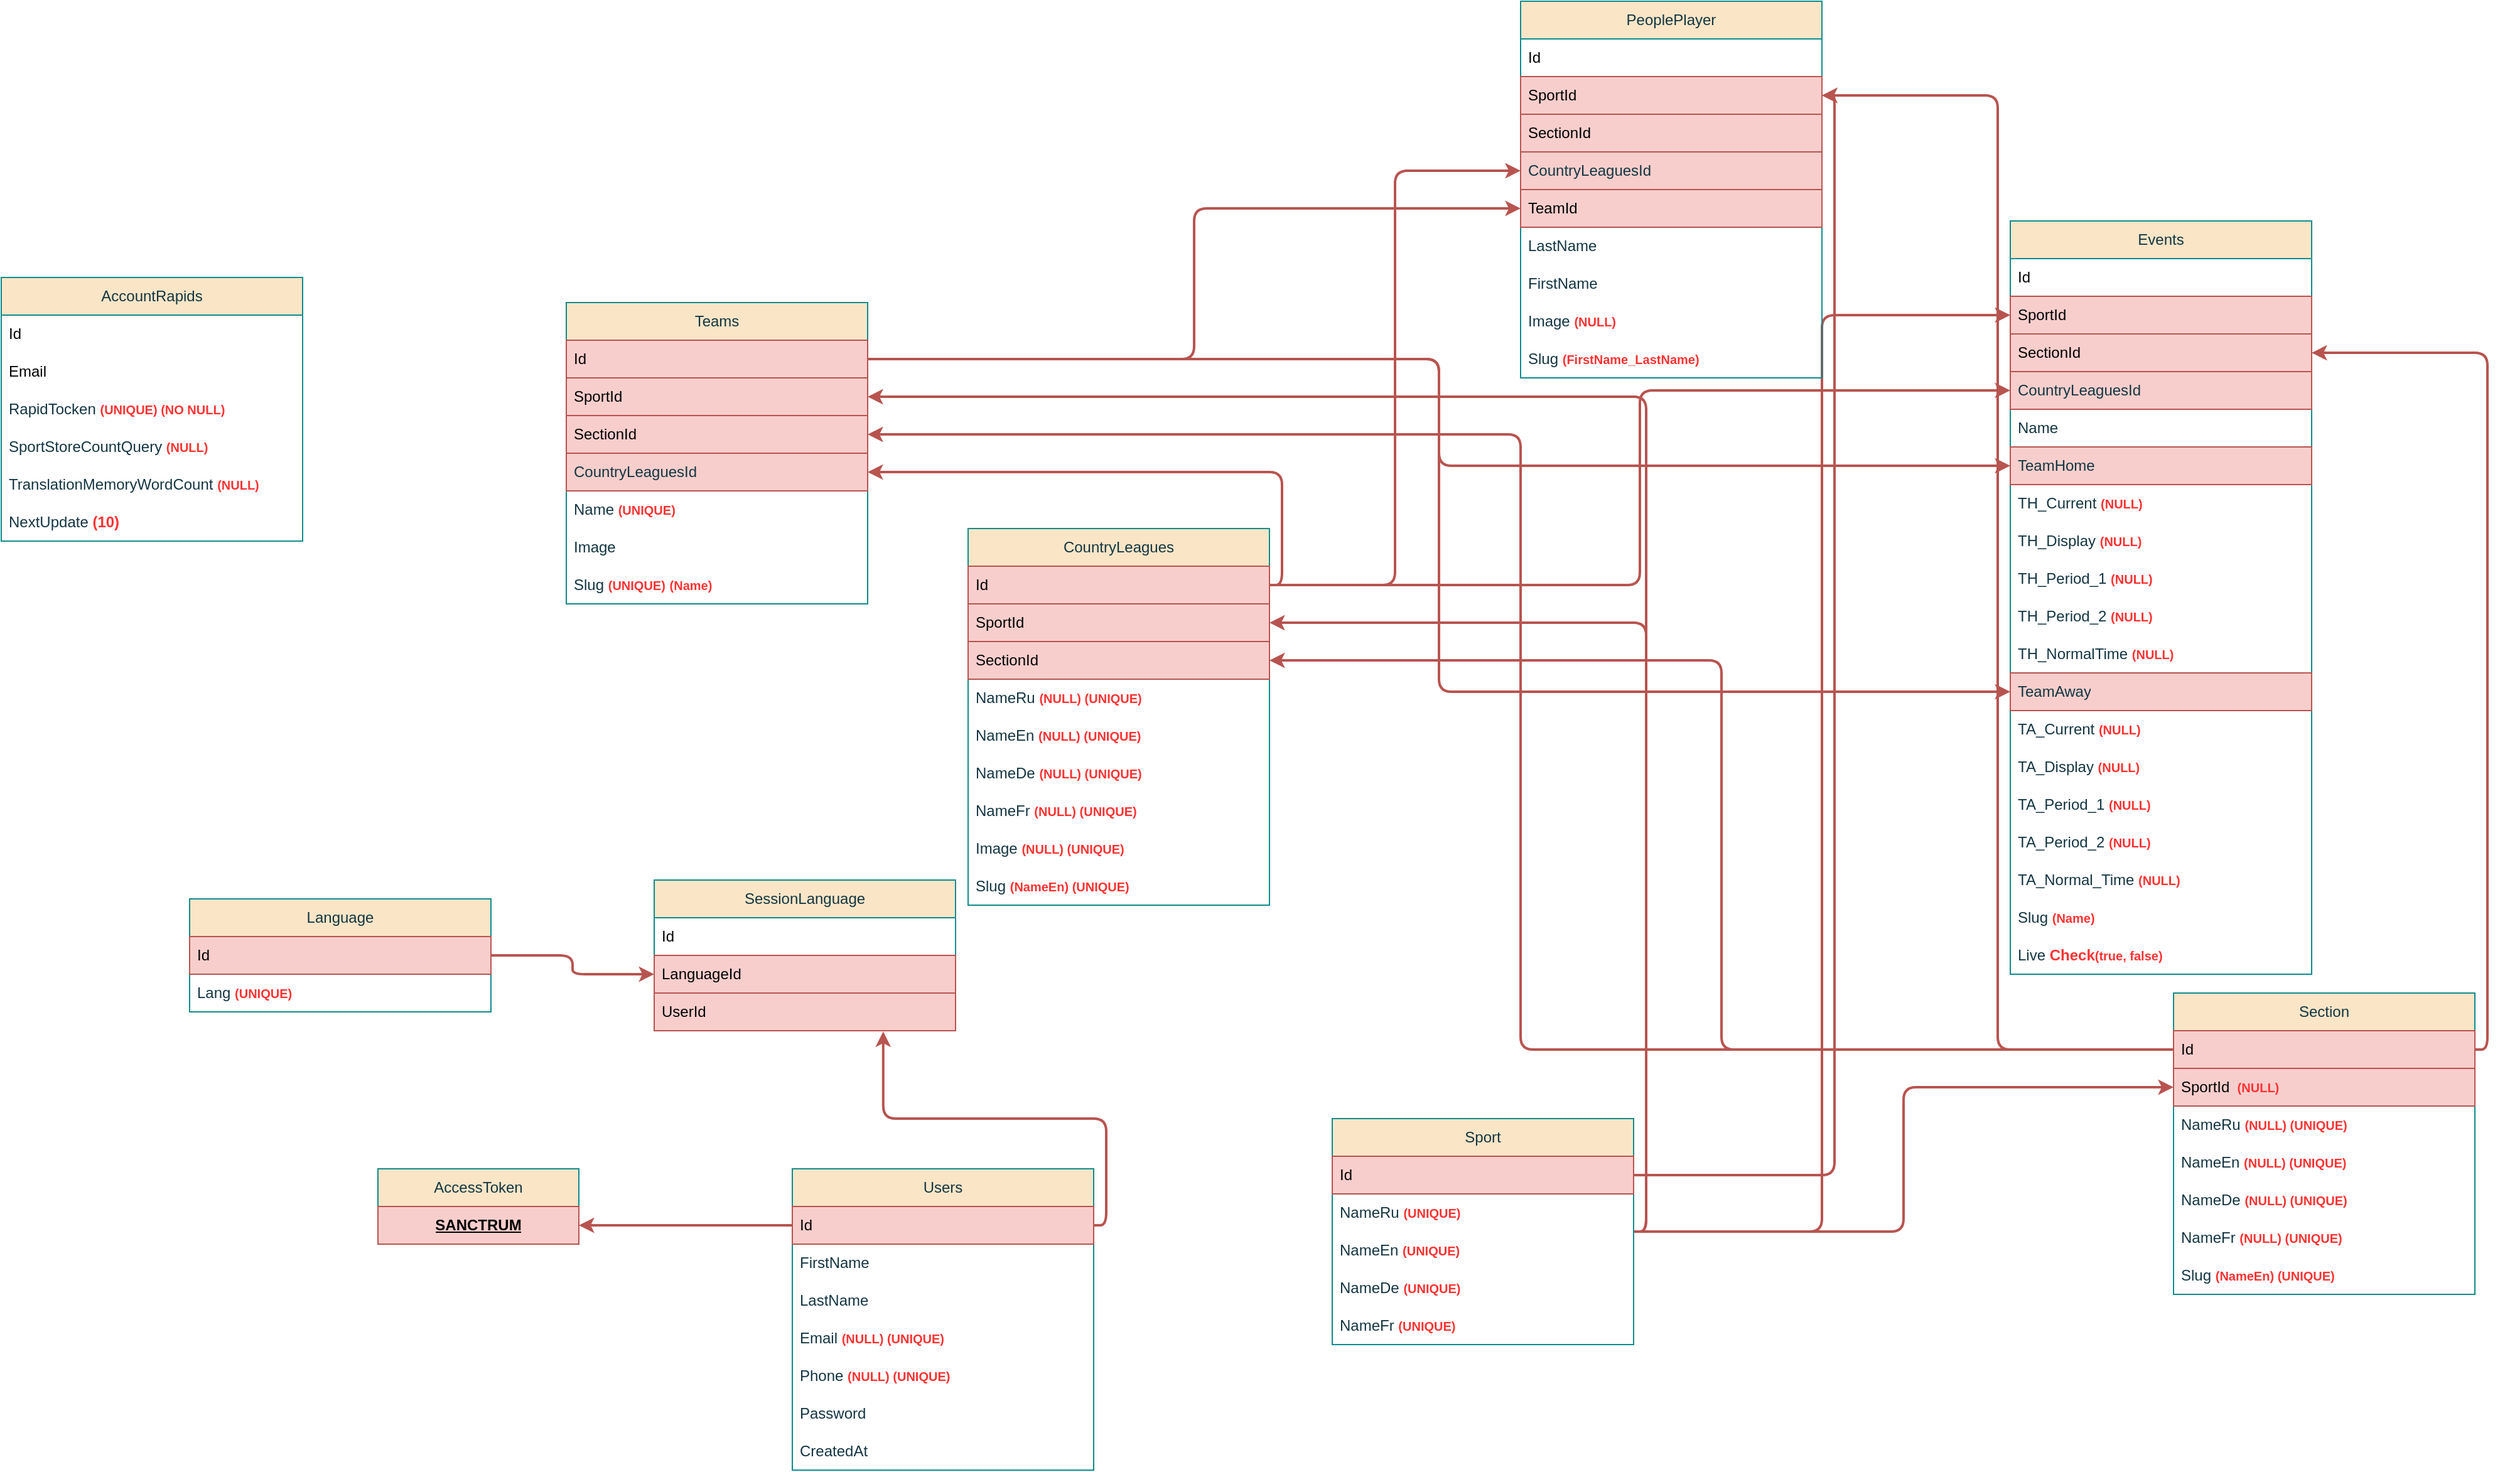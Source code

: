 <mxfile pages="4">
    <diagram name="Схема базы данных" id="Nvm6o8eVnUkGgK_n68C2">
        <mxGraphModel dx="3742" dy="2743" grid="1" gridSize="10" guides="1" tooltips="1" connect="1" arrows="1" fold="1" page="1" pageScale="1" pageWidth="827" pageHeight="1169" math="0" shadow="0">
            <root>
                <mxCell id="0"/>
                <mxCell id="1" parent="0"/>
                <mxCell id="F2bPdOTJsKotyRC2cCId-1" value="Users" style="swimlane;fontStyle=0;childLayout=stackLayout;horizontal=1;startSize=30;horizontalStack=0;resizeParent=1;resizeParentMax=0;resizeLast=0;collapsible=1;marginBottom=0;whiteSpace=wrap;html=1;labelBackgroundColor=none;fillColor=#FAE5C7;strokeColor=#0F8B8D;fontColor=#143642;" parent="1" vertex="1">
                    <mxGeometry x="-530" y="580" width="240" height="240" as="geometry"/>
                </mxCell>
                <mxCell id="F2bPdOTJsKotyRC2cCId-2" value="Id" style="text;strokeColor=#b85450;fillColor=#f8cecc;align=left;verticalAlign=middle;spacingLeft=4;spacingRight=4;overflow=hidden;points=[[0,0.5],[1,0.5]];portConstraint=eastwest;rotatable=0;whiteSpace=wrap;html=1;labelBackgroundColor=none;" parent="F2bPdOTJsKotyRC2cCId-1" vertex="1">
                    <mxGeometry y="30" width="240" height="30" as="geometry"/>
                </mxCell>
                <mxCell id="F2bPdOTJsKotyRC2cCId-3" value="FirstName" style="text;strokeColor=none;fillColor=none;align=left;verticalAlign=middle;spacingLeft=4;spacingRight=4;overflow=hidden;points=[[0,0.5],[1,0.5]];portConstraint=eastwest;rotatable=0;whiteSpace=wrap;html=1;labelBackgroundColor=none;fontColor=#143642;" parent="F2bPdOTJsKotyRC2cCId-1" vertex="1">
                    <mxGeometry y="60" width="240" height="30" as="geometry"/>
                </mxCell>
                <mxCell id="F2bPdOTJsKotyRC2cCId-4" value="LastName" style="text;strokeColor=none;fillColor=none;align=left;verticalAlign=middle;spacingLeft=4;spacingRight=4;overflow=hidden;points=[[0,0.5],[1,0.5]];portConstraint=eastwest;rotatable=0;whiteSpace=wrap;html=1;labelBackgroundColor=none;fontColor=#143642;" parent="F2bPdOTJsKotyRC2cCId-1" vertex="1">
                    <mxGeometry y="90" width="240" height="30" as="geometry"/>
                </mxCell>
                <mxCell id="F2bPdOTJsKotyRC2cCId-5" value="Email&amp;nbsp;&lt;b style=&quot;border-color: var(--border-color); color: rgb(255, 51, 51); font-size: 10px;&quot;&gt;(NULL)&amp;nbsp;&lt;/b&gt;&lt;b style=&quot;border-color: var(--border-color); color: rgb(255, 51, 51); font-size: 10px;&quot;&gt;(UNIQUE)&lt;/b&gt;" style="text;strokeColor=none;fillColor=none;align=left;verticalAlign=middle;spacingLeft=4;spacingRight=4;overflow=hidden;points=[[0,0.5],[1,0.5]];portConstraint=eastwest;rotatable=0;whiteSpace=wrap;html=1;labelBackgroundColor=none;fontColor=#143642;" parent="F2bPdOTJsKotyRC2cCId-1" vertex="1">
                    <mxGeometry y="120" width="240" height="30" as="geometry"/>
                </mxCell>
                <mxCell id="F2bPdOTJsKotyRC2cCId-6" value="Phone &lt;font color=&quot;#ff3333&quot; style=&quot;font-size: 10px;&quot;&gt;&lt;b&gt;(NULL)&amp;nbsp;&lt;/b&gt;&lt;/font&gt;&lt;b style=&quot;border-color: var(--border-color); color: rgb(255, 51, 51); font-size: 10px;&quot;&gt;(UNIQUE)&lt;/b&gt;" style="text;strokeColor=none;fillColor=none;align=left;verticalAlign=middle;spacingLeft=4;spacingRight=4;overflow=hidden;points=[[0,0.5],[1,0.5]];portConstraint=eastwest;rotatable=0;whiteSpace=wrap;html=1;labelBackgroundColor=none;fontColor=#143642;" parent="F2bPdOTJsKotyRC2cCId-1" vertex="1">
                    <mxGeometry y="150" width="240" height="30" as="geometry"/>
                </mxCell>
                <mxCell id="F2bPdOTJsKotyRC2cCId-8" value="Password" style="text;strokeColor=none;fillColor=none;align=left;verticalAlign=middle;spacingLeft=4;spacingRight=4;overflow=hidden;points=[[0,0.5],[1,0.5]];portConstraint=eastwest;rotatable=0;whiteSpace=wrap;html=1;labelBackgroundColor=none;fontColor=#143642;" parent="F2bPdOTJsKotyRC2cCId-1" vertex="1">
                    <mxGeometry y="180" width="240" height="30" as="geometry"/>
                </mxCell>
                <mxCell id="F2bPdOTJsKotyRC2cCId-10" value="CreatedAt" style="text;strokeColor=none;fillColor=none;align=left;verticalAlign=middle;spacingLeft=4;spacingRight=4;overflow=hidden;points=[[0,0.5],[1,0.5]];portConstraint=eastwest;rotatable=0;whiteSpace=wrap;html=1;labelBackgroundColor=none;fontColor=#143642;" parent="F2bPdOTJsKotyRC2cCId-1" vertex="1">
                    <mxGeometry y="210" width="240" height="30" as="geometry"/>
                </mxCell>
                <mxCell id="F2bPdOTJsKotyRC2cCId-11" value="AccessToken" style="swimlane;fontStyle=0;childLayout=stackLayout;horizontal=1;startSize=30;horizontalStack=0;resizeParent=1;resizeParentMax=0;resizeLast=0;collapsible=1;marginBottom=0;whiteSpace=wrap;html=1;labelBackgroundColor=none;fillColor=#FAE5C7;strokeColor=#0F8B8D;fontColor=#143642;" parent="1" vertex="1">
                    <mxGeometry x="-860" y="580" width="160" height="60" as="geometry"/>
                </mxCell>
                <mxCell id="F2bPdOTJsKotyRC2cCId-12" value="&lt;b&gt;&lt;u&gt;SANCTRUM&lt;/u&gt;&lt;/b&gt;" style="text;strokeColor=#b85450;fillColor=#f8cecc;align=center;verticalAlign=middle;spacingLeft=4;spacingRight=4;overflow=hidden;points=[[0,0.5],[1,0.5]];portConstraint=eastwest;rotatable=0;whiteSpace=wrap;html=1;labelBackgroundColor=none;" parent="F2bPdOTJsKotyRC2cCId-11" vertex="1">
                    <mxGeometry y="30" width="160" height="30" as="geometry"/>
                </mxCell>
                <mxCell id="F2bPdOTJsKotyRC2cCId-21" style="edgeStyle=orthogonalEdgeStyle;rounded=0;orthogonalLoop=1;jettySize=auto;html=1;exitX=0;exitY=0.5;exitDx=0;exitDy=0;entryX=1;entryY=0.75;entryDx=0;entryDy=0;strokeColor=#b85450;fontColor=#143642;fillColor=#f8cecc;strokeWidth=2;" parent="1" source="F2bPdOTJsKotyRC2cCId-2" target="F2bPdOTJsKotyRC2cCId-11" edge="1">
                    <mxGeometry relative="1" as="geometry"/>
                </mxCell>
                <mxCell id="dfFzqWkU713ZOe9GPq0m-2" value="CountryLeagues" style="swimlane;fontStyle=0;childLayout=stackLayout;horizontal=1;startSize=30;horizontalStack=0;resizeParent=1;resizeParentMax=0;resizeLast=0;collapsible=1;marginBottom=0;whiteSpace=wrap;html=1;labelBackgroundColor=none;fillColor=#FAE5C7;strokeColor=#0F8B8D;fontColor=#143642;" parent="1" vertex="1">
                    <mxGeometry x="-390" y="70" width="240" height="300" as="geometry"/>
                </mxCell>
                <mxCell id="dfFzqWkU713ZOe9GPq0m-3" value="Id" style="text;strokeColor=#b85450;fillColor=#f8cecc;align=left;verticalAlign=middle;spacingLeft=4;spacingRight=4;overflow=hidden;points=[[0,0.5],[1,0.5]];portConstraint=eastwest;rotatable=0;whiteSpace=wrap;html=1;labelBackgroundColor=none;" parent="dfFzqWkU713ZOe9GPq0m-2" vertex="1">
                    <mxGeometry y="30" width="240" height="30" as="geometry"/>
                </mxCell>
                <mxCell id="61" value="SportId" style="text;strokeColor=#b85450;fillColor=#f8cecc;align=left;verticalAlign=middle;spacingLeft=4;spacingRight=4;overflow=hidden;points=[[0,0.5],[1,0.5]];portConstraint=eastwest;rotatable=0;whiteSpace=wrap;html=1;labelBackgroundColor=none;" parent="dfFzqWkU713ZOe9GPq0m-2" vertex="1">
                    <mxGeometry y="60" width="240" height="30" as="geometry"/>
                </mxCell>
                <mxCell id="38" value="SectionId" style="text;strokeColor=#b85450;fillColor=#f8cecc;align=left;verticalAlign=middle;spacingLeft=4;spacingRight=4;overflow=hidden;points=[[0,0.5],[1,0.5]];portConstraint=eastwest;rotatable=0;whiteSpace=wrap;html=1;labelBackgroundColor=none;" parent="dfFzqWkU713ZOe9GPq0m-2" vertex="1">
                    <mxGeometry y="90" width="240" height="30" as="geometry"/>
                </mxCell>
                <mxCell id="dfFzqWkU713ZOe9GPq0m-4" value="NameRu&amp;nbsp;&lt;b style=&quot;border-color: var(--border-color); color: rgb(255, 51, 51); font-size: 10px;&quot;&gt;(NULL)&amp;nbsp;&lt;/b&gt;&lt;b style=&quot;border-color: var(--border-color); color: rgb(255, 51, 51); font-size: 10px;&quot;&gt;(UNIQUE)&lt;/b&gt;" style="text;strokeColor=none;fillColor=none;align=left;verticalAlign=middle;spacingLeft=4;spacingRight=4;overflow=hidden;points=[[0,0.5],[1,0.5]];portConstraint=eastwest;rotatable=0;whiteSpace=wrap;html=1;labelBackgroundColor=none;fontColor=#143642;" parent="dfFzqWkU713ZOe9GPq0m-2" vertex="1">
                    <mxGeometry y="120" width="240" height="30" as="geometry"/>
                </mxCell>
                <mxCell id="dfFzqWkU713ZOe9GPq0m-12" value="NameEn&amp;nbsp;&lt;b style=&quot;border-color: var(--border-color); color: rgb(255, 51, 51); font-size: 10px;&quot;&gt;(NULL)&amp;nbsp;&lt;/b&gt;&lt;b style=&quot;border-color: var(--border-color); color: rgb(255, 51, 51); font-size: 10px;&quot;&gt;(UNIQUE)&lt;/b&gt;" style="text;strokeColor=none;fillColor=none;align=left;verticalAlign=middle;spacingLeft=4;spacingRight=4;overflow=hidden;points=[[0,0.5],[1,0.5]];portConstraint=eastwest;rotatable=0;whiteSpace=wrap;html=1;labelBackgroundColor=none;fontColor=#143642;" parent="dfFzqWkU713ZOe9GPq0m-2" vertex="1">
                    <mxGeometry y="150" width="240" height="30" as="geometry"/>
                </mxCell>
                <mxCell id="80" value="NameDe&amp;nbsp;&lt;b style=&quot;border-color: var(--border-color); color: rgb(255, 51, 51); font-size: 10px;&quot;&gt;(NULL)&amp;nbsp;&lt;/b&gt;&lt;b style=&quot;border-color: var(--border-color); color: rgb(255, 51, 51); font-size: 10px;&quot;&gt;(UNIQUE)&lt;/b&gt;" style="text;strokeColor=none;fillColor=none;align=left;verticalAlign=middle;spacingLeft=4;spacingRight=4;overflow=hidden;points=[[0,0.5],[1,0.5]];portConstraint=eastwest;rotatable=0;whiteSpace=wrap;html=1;labelBackgroundColor=none;fontColor=#143642;" parent="dfFzqWkU713ZOe9GPq0m-2" vertex="1">
                    <mxGeometry y="180" width="240" height="30" as="geometry"/>
                </mxCell>
                <mxCell id="81" value="NameFr&amp;nbsp;&lt;b style=&quot;border-color: var(--border-color); color: rgb(255, 51, 51); font-size: 10px;&quot;&gt;(NULL)&amp;nbsp;&lt;/b&gt;&lt;b style=&quot;border-color: var(--border-color); color: rgb(255, 51, 51); font-size: 10px;&quot;&gt;(UNIQUE)&lt;/b&gt;" style="text;strokeColor=none;fillColor=none;align=left;verticalAlign=middle;spacingLeft=4;spacingRight=4;overflow=hidden;points=[[0,0.5],[1,0.5]];portConstraint=eastwest;rotatable=0;whiteSpace=wrap;html=1;labelBackgroundColor=none;fontColor=#143642;" parent="dfFzqWkU713ZOe9GPq0m-2" vertex="1">
                    <mxGeometry y="210" width="240" height="30" as="geometry"/>
                </mxCell>
                <mxCell id="dfFzqWkU713ZOe9GPq0m-5" value="Image&amp;nbsp;&lt;b style=&quot;border-color: var(--border-color); color: rgb(255, 51, 51); font-size: 10px;&quot;&gt;(NULL)&amp;nbsp;&lt;/b&gt;&lt;b style=&quot;border-color: var(--border-color); color: rgb(255, 51, 51); font-size: 10px;&quot;&gt;(UNIQUE)&lt;/b&gt;" style="text;strokeColor=none;fillColor=none;align=left;verticalAlign=middle;spacingLeft=4;spacingRight=4;overflow=hidden;points=[[0,0.5],[1,0.5]];portConstraint=eastwest;rotatable=0;whiteSpace=wrap;html=1;labelBackgroundColor=none;fontColor=#143642;" parent="dfFzqWkU713ZOe9GPq0m-2" vertex="1">
                    <mxGeometry y="240" width="240" height="30" as="geometry"/>
                </mxCell>
                <mxCell id="dfFzqWkU713ZOe9GPq0m-13" value="Slug&amp;nbsp;&lt;b style=&quot;border-color: var(--border-color); color: rgb(255, 51, 51); font-size: 10px;&quot;&gt;(NameEn)&amp;nbsp;&lt;/b&gt;&lt;b style=&quot;border-color: var(--border-color); color: rgb(255, 51, 51); font-size: 10px;&quot;&gt;(UNIQUE)&lt;/b&gt;" style="text;strokeColor=none;fillColor=none;align=left;verticalAlign=middle;spacingLeft=4;spacingRight=4;overflow=hidden;points=[[0,0.5],[1,0.5]];portConstraint=eastwest;rotatable=0;whiteSpace=wrap;html=1;labelBackgroundColor=none;fontColor=#143642;" parent="dfFzqWkU713ZOe9GPq0m-2" vertex="1">
                    <mxGeometry y="270" width="240" height="30" as="geometry"/>
                </mxCell>
                <mxCell id="2" value="Section" style="swimlane;fontStyle=0;childLayout=stackLayout;horizontal=1;startSize=30;horizontalStack=0;resizeParent=1;resizeParentMax=0;resizeLast=0;collapsible=1;marginBottom=0;whiteSpace=wrap;html=1;labelBackgroundColor=none;fillColor=#FAE5C7;strokeColor=#0F8B8D;fontColor=#143642;" parent="1" vertex="1">
                    <mxGeometry x="570" y="440" width="240" height="240" as="geometry"/>
                </mxCell>
                <mxCell id="3" value="Id" style="text;align=left;verticalAlign=middle;spacingLeft=4;spacingRight=4;overflow=hidden;points=[[0,0.5],[1,0.5]];portConstraint=eastwest;rotatable=0;whiteSpace=wrap;html=1;labelBackgroundColor=none;fillColor=#f8cecc;strokeColor=#b85450;" parent="2" vertex="1">
                    <mxGeometry y="30" width="240" height="30" as="geometry"/>
                </mxCell>
                <mxCell id="25" value="SportId&amp;nbsp;&lt;b style=&quot;border-color: var(--border-color); color: rgb(255, 51, 51); font-size: 10px;&quot;&gt;&amp;nbsp;(NULL)&lt;/b&gt;" style="text;strokeColor=#b85450;fillColor=#f8cecc;align=left;verticalAlign=middle;spacingLeft=4;spacingRight=4;overflow=hidden;points=[[0,0.5],[1,0.5]];portConstraint=eastwest;rotatable=0;whiteSpace=wrap;html=1;labelBackgroundColor=none;" parent="2" vertex="1">
                    <mxGeometry y="60" width="240" height="30" as="geometry"/>
                </mxCell>
                <mxCell id="5" value="NameRu&amp;nbsp;&lt;b style=&quot;border-color: var(--border-color); color: rgb(255, 51, 51); font-size: 10px;&quot;&gt;(NULL)&amp;nbsp;&lt;/b&gt;&lt;b style=&quot;border-color: var(--border-color); color: rgb(255, 51, 51); font-size: 10px;&quot;&gt;(UNIQUE)&lt;/b&gt;" style="text;strokeColor=none;fillColor=none;align=left;verticalAlign=middle;spacingLeft=4;spacingRight=4;overflow=hidden;points=[[0,0.5],[1,0.5]];portConstraint=eastwest;rotatable=0;whiteSpace=wrap;html=1;labelBackgroundColor=none;fontColor=#143642;" parent="2" vertex="1">
                    <mxGeometry y="90" width="240" height="30" as="geometry"/>
                </mxCell>
                <mxCell id="8" value="NameEn&amp;nbsp;&lt;b style=&quot;border-color: var(--border-color); color: rgb(255, 51, 51); font-size: 10px;&quot;&gt;(NULL)&amp;nbsp;&lt;/b&gt;&lt;b style=&quot;border-color: var(--border-color); color: rgb(255, 51, 51); font-size: 10px;&quot;&gt;(UNIQUE)&lt;/b&gt;" style="text;strokeColor=none;fillColor=none;align=left;verticalAlign=middle;spacingLeft=4;spacingRight=4;overflow=hidden;points=[[0,0.5],[1,0.5]];portConstraint=eastwest;rotatable=0;whiteSpace=wrap;html=1;labelBackgroundColor=none;fontColor=#143642;" parent="2" vertex="1">
                    <mxGeometry y="120" width="240" height="30" as="geometry"/>
                </mxCell>
                <mxCell id="10" value="NameDe&amp;nbsp;&lt;b style=&quot;border-color: var(--border-color); color: rgb(255, 51, 51); font-size: 10px;&quot;&gt;(NULL)&amp;nbsp;&lt;/b&gt;&lt;b style=&quot;border-color: var(--border-color); color: rgb(255, 51, 51); font-size: 10px;&quot;&gt;(UNIQUE)&lt;/b&gt;" style="text;strokeColor=none;fillColor=none;align=left;verticalAlign=middle;spacingLeft=4;spacingRight=4;overflow=hidden;points=[[0,0.5],[1,0.5]];portConstraint=eastwest;rotatable=0;whiteSpace=wrap;html=1;labelBackgroundColor=none;fontColor=#143642;" parent="2" vertex="1">
                    <mxGeometry y="150" width="240" height="30" as="geometry"/>
                </mxCell>
                <mxCell id="9" value="NameFr&amp;nbsp;&lt;b style=&quot;border-color: var(--border-color); color: rgb(255, 51, 51); font-size: 10px;&quot;&gt;(NULL)&amp;nbsp;&lt;/b&gt;&lt;b style=&quot;border-color: var(--border-color); color: rgb(255, 51, 51); font-size: 10px;&quot;&gt;(UNIQUE)&lt;/b&gt;" style="text;strokeColor=none;fillColor=none;align=left;verticalAlign=middle;spacingLeft=4;spacingRight=4;overflow=hidden;points=[[0,0.5],[1,0.5]];portConstraint=eastwest;rotatable=0;whiteSpace=wrap;html=1;labelBackgroundColor=none;fontColor=#143642;" parent="2" vertex="1">
                    <mxGeometry y="180" width="240" height="30" as="geometry"/>
                </mxCell>
                <mxCell id="7" value="Slug&amp;nbsp;&lt;b style=&quot;border-color: var(--border-color); color: rgb(255, 51, 51); font-size: 10px;&quot;&gt;(NameEn)&amp;nbsp;&lt;/b&gt;&lt;b style=&quot;border-color: var(--border-color); color: rgb(255, 51, 51); font-size: 10px;&quot;&gt;(UNIQUE)&lt;/b&gt;" style="text;strokeColor=none;fillColor=none;align=left;verticalAlign=middle;spacingLeft=4;spacingRight=4;overflow=hidden;points=[[0,0.5],[1,0.5]];portConstraint=eastwest;rotatable=0;whiteSpace=wrap;html=1;labelBackgroundColor=none;fontColor=#143642;" parent="2" vertex="1">
                    <mxGeometry y="210" width="240" height="30" as="geometry"/>
                </mxCell>
                <mxCell id="11" value="Language" style="swimlane;fontStyle=0;childLayout=stackLayout;horizontal=1;startSize=30;horizontalStack=0;resizeParent=1;resizeParentMax=0;resizeLast=0;collapsible=1;marginBottom=0;whiteSpace=wrap;html=1;labelBackgroundColor=none;fillColor=#FAE5C7;strokeColor=#0F8B8D;fontColor=#143642;" parent="1" vertex="1">
                    <mxGeometry x="-1010" y="365" width="240" height="90" as="geometry"/>
                </mxCell>
                <mxCell id="12" value="Id" style="text;strokeColor=#b85450;fillColor=#f8cecc;align=left;verticalAlign=middle;spacingLeft=4;spacingRight=4;overflow=hidden;points=[[0,0.5],[1,0.5]];portConstraint=eastwest;rotatable=0;whiteSpace=wrap;html=1;labelBackgroundColor=none;" parent="11" vertex="1">
                    <mxGeometry y="30" width="240" height="30" as="geometry"/>
                </mxCell>
                <mxCell id="13" value="Lang&amp;nbsp;&lt;b style=&quot;border-color: var(--border-color); color: rgb(255, 51, 51); font-size: 10px;&quot;&gt;(UNIQUE)&lt;/b&gt;" style="text;strokeColor=none;fillColor=none;align=left;verticalAlign=middle;spacingLeft=4;spacingRight=4;overflow=hidden;points=[[0,0.5],[1,0.5]];portConstraint=eastwest;rotatable=0;whiteSpace=wrap;html=1;labelBackgroundColor=none;fontColor=#143642;" parent="11" vertex="1">
                    <mxGeometry y="60" width="240" height="30" as="geometry"/>
                </mxCell>
                <mxCell id="27" style="edgeStyle=elbowEdgeStyle;html=1;exitX=1;exitY=0.5;exitDx=0;exitDy=0;entryX=0;entryY=0.5;entryDx=0;entryDy=0;fillColor=#f8cecc;strokeColor=#b85450;strokeWidth=2;" parent="1" source="18" target="25" edge="1">
                    <mxGeometry relative="1" as="geometry"/>
                </mxCell>
                <mxCell id="62" style="edgeStyle=orthogonalEdgeStyle;html=1;exitX=1;exitY=0.5;exitDx=0;exitDy=0;entryX=1;entryY=0.5;entryDx=0;entryDy=0;fillColor=#f8cecc;strokeColor=#b85450;strokeWidth=2;" parent="1" source="18" target="61" edge="1">
                    <mxGeometry relative="1" as="geometry"/>
                </mxCell>
                <mxCell id="63" style="edgeStyle=orthogonalEdgeStyle;html=1;exitX=1;exitY=0.5;exitDx=0;exitDy=0;entryX=0;entryY=0.5;entryDx=0;entryDy=0;fillColor=#f8cecc;strokeColor=#b85450;strokeWidth=2;" parent="1" source="18" target="60" edge="1">
                    <mxGeometry relative="1" as="geometry"/>
                </mxCell>
                <mxCell id="65" style="edgeStyle=orthogonalEdgeStyle;html=1;exitX=1;exitY=0.5;exitDx=0;exitDy=0;entryX=1;entryY=0.5;entryDx=0;entryDy=0;fillColor=#f8cecc;strokeColor=#b85450;strokeWidth=2;" parent="1" source="18" target="64" edge="1">
                    <mxGeometry relative="1" as="geometry"/>
                </mxCell>
                <mxCell id="18" value="Sport" style="swimlane;fontStyle=0;childLayout=stackLayout;horizontal=1;startSize=30;horizontalStack=0;resizeParent=1;resizeParentMax=0;resizeLast=0;collapsible=1;marginBottom=0;whiteSpace=wrap;html=1;labelBackgroundColor=none;fillColor=#FAE5C7;strokeColor=#0F8B8D;fontColor=#143642;" parent="1" vertex="1">
                    <mxGeometry x="-100" y="540" width="240" height="180" as="geometry"/>
                </mxCell>
                <mxCell id="19" value="Id" style="text;strokeColor=#b85450;fillColor=#f8cecc;align=left;verticalAlign=middle;spacingLeft=4;spacingRight=4;overflow=hidden;points=[[0,0.5],[1,0.5]];portConstraint=eastwest;rotatable=0;whiteSpace=wrap;html=1;labelBackgroundColor=none;" parent="18" vertex="1">
                    <mxGeometry y="30" width="240" height="30" as="geometry"/>
                </mxCell>
                <mxCell id="20" value="NameRu&amp;nbsp;&lt;b style=&quot;border-color: var(--border-color); color: rgb(255, 51, 51); font-size: 10px;&quot;&gt;(UNIQUE)&lt;/b&gt;" style="text;strokeColor=none;fillColor=none;align=left;verticalAlign=middle;spacingLeft=4;spacingRight=4;overflow=hidden;points=[[0,0.5],[1,0.5]];portConstraint=eastwest;rotatable=0;whiteSpace=wrap;html=1;labelBackgroundColor=none;fontColor=#143642;" parent="18" vertex="1">
                    <mxGeometry y="60" width="240" height="30" as="geometry"/>
                </mxCell>
                <mxCell id="87" value="NameEn&amp;nbsp;&lt;b style=&quot;border-color: var(--border-color); color: rgb(255, 51, 51); font-size: 10px;&quot;&gt;(UNIQUE)&lt;/b&gt;" style="text;strokeColor=none;fillColor=none;align=left;verticalAlign=middle;spacingLeft=4;spacingRight=4;overflow=hidden;points=[[0,0.5],[1,0.5]];portConstraint=eastwest;rotatable=0;whiteSpace=wrap;html=1;labelBackgroundColor=none;fontColor=#143642;" parent="18" vertex="1">
                    <mxGeometry y="90" width="240" height="30" as="geometry"/>
                </mxCell>
                <mxCell id="88" value="NameDe&amp;nbsp;&lt;b style=&quot;border-color: var(--border-color); color: rgb(255, 51, 51); font-size: 10px;&quot;&gt;(UNIQUE)&lt;/b&gt;" style="text;strokeColor=none;fillColor=none;align=left;verticalAlign=middle;spacingLeft=4;spacingRight=4;overflow=hidden;points=[[0,0.5],[1,0.5]];portConstraint=eastwest;rotatable=0;whiteSpace=wrap;html=1;labelBackgroundColor=none;fontColor=#143642;" parent="18" vertex="1">
                    <mxGeometry y="120" width="240" height="30" as="geometry"/>
                </mxCell>
                <mxCell id="89" value="NameFr&amp;nbsp;&lt;b style=&quot;border-color: var(--border-color); color: rgb(255, 51, 51); font-size: 10px;&quot;&gt;(UNIQUE)&lt;/b&gt;" style="text;strokeColor=none;fillColor=none;align=left;verticalAlign=middle;spacingLeft=4;spacingRight=4;overflow=hidden;points=[[0,0.5],[1,0.5]];portConstraint=eastwest;rotatable=0;whiteSpace=wrap;html=1;labelBackgroundColor=none;fontColor=#143642;" parent="18" vertex="1">
                    <mxGeometry y="150" width="240" height="30" as="geometry"/>
                </mxCell>
                <mxCell id="28" value="SessionLanguage" style="swimlane;fontStyle=0;childLayout=stackLayout;horizontal=1;startSize=30;horizontalStack=0;resizeParent=1;resizeParentMax=0;resizeLast=0;collapsible=1;marginBottom=0;whiteSpace=wrap;html=1;labelBackgroundColor=none;fillColor=#FAE5C7;strokeColor=#0F8B8D;fontColor=#143642;" parent="1" vertex="1">
                    <mxGeometry x="-640" y="350" width="240" height="120" as="geometry"/>
                </mxCell>
                <mxCell id="29" value="Id" style="text;align=left;verticalAlign=middle;spacingLeft=4;spacingRight=4;overflow=hidden;points=[[0,0.5],[1,0.5]];portConstraint=eastwest;rotatable=0;whiteSpace=wrap;html=1;labelBackgroundColor=none;" parent="28" vertex="1">
                    <mxGeometry y="30" width="240" height="30" as="geometry"/>
                </mxCell>
                <mxCell id="30" value="LanguageId" style="text;strokeColor=#b85450;fillColor=#f8cecc;align=left;verticalAlign=middle;spacingLeft=4;spacingRight=4;overflow=hidden;points=[[0,0.5],[1,0.5]];portConstraint=eastwest;rotatable=0;whiteSpace=wrap;html=1;labelBackgroundColor=none;" parent="28" vertex="1">
                    <mxGeometry y="60" width="240" height="30" as="geometry"/>
                </mxCell>
                <mxCell id="34" value="UserId" style="text;strokeColor=#b85450;fillColor=#f8cecc;align=left;verticalAlign=middle;spacingLeft=4;spacingRight=4;overflow=hidden;points=[[0,0.5],[1,0.5]];portConstraint=eastwest;rotatable=0;whiteSpace=wrap;html=1;labelBackgroundColor=none;" parent="28" vertex="1">
                    <mxGeometry y="90" width="240" height="30" as="geometry"/>
                </mxCell>
                <mxCell id="35" style="edgeStyle=elbowEdgeStyle;html=1;exitX=1;exitY=0.5;exitDx=0;exitDy=0;entryX=0;entryY=0.5;entryDx=0;entryDy=0;fillColor=#f8cecc;strokeColor=#b85450;strokeWidth=2;" parent="1" source="12" target="30" edge="1">
                    <mxGeometry relative="1" as="geometry"/>
                </mxCell>
                <mxCell id="37" style="edgeStyle=orthogonalEdgeStyle;html=1;exitX=1;exitY=0.5;exitDx=0;exitDy=0;entryX=0.76;entryY=1.021;entryDx=0;entryDy=0;entryPerimeter=0;fillColor=#f8cecc;strokeColor=#b85450;strokeWidth=2;" parent="1" source="F2bPdOTJsKotyRC2cCId-2" target="34" edge="1">
                    <mxGeometry relative="1" as="geometry">
                        <mxPoint x="-130" y="625" as="targetPoint"/>
                    </mxGeometry>
                </mxCell>
                <mxCell id="40" value="Events" style="swimlane;fontStyle=0;childLayout=stackLayout;horizontal=1;startSize=30;horizontalStack=0;resizeParent=1;resizeParentMax=0;resizeLast=0;collapsible=1;marginBottom=0;whiteSpace=wrap;html=1;labelBackgroundColor=none;fillColor=#FAE5C7;strokeColor=#0F8B8D;fontColor=#143642;" parent="1" vertex="1">
                    <mxGeometry x="440" y="-175" width="240" height="600" as="geometry"/>
                </mxCell>
                <mxCell id="41" value="Id" style="text;align=left;verticalAlign=middle;spacingLeft=4;spacingRight=4;overflow=hidden;points=[[0,0.5],[1,0.5]];portConstraint=eastwest;rotatable=0;whiteSpace=wrap;html=1;labelBackgroundColor=none;" parent="40" vertex="1">
                    <mxGeometry y="30" width="240" height="30" as="geometry"/>
                </mxCell>
                <mxCell id="60" value="SportId" style="text;strokeColor=#b85450;fillColor=#f8cecc;align=left;verticalAlign=middle;spacingLeft=4;spacingRight=4;overflow=hidden;points=[[0,0.5],[1,0.5]];portConstraint=eastwest;rotatable=0;whiteSpace=wrap;html=1;labelBackgroundColor=none;" parent="40" vertex="1">
                    <mxGeometry y="60" width="240" height="30" as="geometry"/>
                </mxCell>
                <mxCell id="42" value="SectionId" style="text;strokeColor=#b85450;fillColor=#f8cecc;align=left;verticalAlign=middle;spacingLeft=4;spacingRight=4;overflow=hidden;points=[[0,0.5],[1,0.5]];portConstraint=eastwest;rotatable=0;whiteSpace=wrap;html=1;labelBackgroundColor=none;" parent="40" vertex="1">
                    <mxGeometry y="90" width="240" height="30" as="geometry"/>
                </mxCell>
                <mxCell id="pPv2Nf8KIvKuIi2E_ghU-100" value="&lt;span style=&quot;color: rgb(20, 54, 66); text-align: center;&quot;&gt;CountryLeaguesId&lt;/span&gt;" style="text;strokeColor=#b85450;fillColor=#f8cecc;align=left;verticalAlign=middle;spacingLeft=4;spacingRight=4;overflow=hidden;points=[[0,0.5],[1,0.5]];portConstraint=eastwest;rotatable=0;whiteSpace=wrap;html=1;labelBackgroundColor=none;" parent="40" vertex="1">
                    <mxGeometry y="120" width="240" height="30" as="geometry"/>
                </mxCell>
                <mxCell id="43" value="Name" style="text;strokeColor=none;fillColor=none;align=left;verticalAlign=middle;spacingLeft=4;spacingRight=4;overflow=hidden;points=[[0,0.5],[1,0.5]];portConstraint=eastwest;rotatable=0;whiteSpace=wrap;html=1;labelBackgroundColor=none;fontColor=#143642;" parent="40" vertex="1">
                    <mxGeometry y="150" width="240" height="30" as="geometry"/>
                </mxCell>
                <mxCell id="48" value="&lt;span style=&quot;color: rgb(20, 54, 66); text-align: center;&quot;&gt;TeamHome&lt;/span&gt;" style="text;strokeColor=#b85450;fillColor=#f8cecc;align=left;verticalAlign=middle;spacingLeft=4;spacingRight=4;overflow=hidden;points=[[0,0.5],[1,0.5]];portConstraint=eastwest;rotatable=0;whiteSpace=wrap;html=1;labelBackgroundColor=none;" parent="40" vertex="1">
                    <mxGeometry y="180" width="240" height="30" as="geometry"/>
                </mxCell>
                <mxCell id="pPv2Nf8KIvKuIi2E_ghU-86" value="TH_Current&lt;b style=&quot;border-color: var(--border-color);&quot;&gt;&lt;font style=&quot;border-color: var(--border-color);&quot; color=&quot;#ff3333&quot;&gt;&amp;nbsp;&lt;font style=&quot;border-color: var(--border-color); font-size: 10px;&quot;&gt;(NULL)&lt;/font&gt;&lt;/font&gt;&lt;/b&gt;" style="text;strokeColor=none;fillColor=none;align=left;verticalAlign=middle;spacingLeft=4;spacingRight=4;overflow=hidden;points=[[0,0.5],[1,0.5]];portConstraint=eastwest;rotatable=0;whiteSpace=wrap;html=1;labelBackgroundColor=none;fontColor=#143642;" parent="40" vertex="1">
                    <mxGeometry y="210" width="240" height="30" as="geometry"/>
                </mxCell>
                <mxCell id="pPv2Nf8KIvKuIi2E_ghU-87" value="TH_Display&amp;nbsp;&lt;b style=&quot;border-color: var(--border-color);&quot;&gt;&lt;font style=&quot;border-color: var(--border-color);&quot; color=&quot;#ff3333&quot;&gt;&lt;font style=&quot;border-color: var(--border-color); font-size: 10px;&quot;&gt;(NULL)&lt;/font&gt;&lt;/font&gt;&lt;/b&gt;" style="text;strokeColor=none;fillColor=none;align=left;verticalAlign=middle;spacingLeft=4;spacingRight=4;overflow=hidden;points=[[0,0.5],[1,0.5]];portConstraint=eastwest;rotatable=0;whiteSpace=wrap;html=1;labelBackgroundColor=none;fontColor=#143642;" parent="40" vertex="1">
                    <mxGeometry y="240" width="240" height="30" as="geometry"/>
                </mxCell>
                <mxCell id="pPv2Nf8KIvKuIi2E_ghU-88" value="TH_Period_1&amp;nbsp;&lt;b style=&quot;border-color: var(--border-color);&quot;&gt;&lt;font style=&quot;border-color: var(--border-color);&quot; color=&quot;#ff3333&quot;&gt;&lt;font style=&quot;border-color: var(--border-color); font-size: 10px;&quot;&gt;(NULL)&lt;/font&gt;&lt;/font&gt;&lt;/b&gt;" style="text;strokeColor=none;fillColor=none;align=left;verticalAlign=middle;spacingLeft=4;spacingRight=4;overflow=hidden;points=[[0,0.5],[1,0.5]];portConstraint=eastwest;rotatable=0;whiteSpace=wrap;html=1;labelBackgroundColor=none;fontColor=#143642;" parent="40" vertex="1">
                    <mxGeometry y="270" width="240" height="30" as="geometry"/>
                </mxCell>
                <mxCell id="pPv2Nf8KIvKuIi2E_ghU-89" value="TH_Period_2&amp;nbsp;&lt;b style=&quot;border-color: var(--border-color);&quot;&gt;&lt;font style=&quot;border-color: var(--border-color);&quot; color=&quot;#ff3333&quot;&gt;&lt;font style=&quot;border-color: var(--border-color); font-size: 10px;&quot;&gt;(NULL)&lt;/font&gt;&lt;/font&gt;&lt;/b&gt;" style="text;strokeColor=none;fillColor=none;align=left;verticalAlign=middle;spacingLeft=4;spacingRight=4;overflow=hidden;points=[[0,0.5],[1,0.5]];portConstraint=eastwest;rotatable=0;whiteSpace=wrap;html=1;labelBackgroundColor=none;fontColor=#143642;" parent="40" vertex="1">
                    <mxGeometry y="300" width="240" height="30" as="geometry"/>
                </mxCell>
                <mxCell id="pPv2Nf8KIvKuIi2E_ghU-90" value="TH_NormalTime&amp;nbsp;&lt;b style=&quot;border-color: var(--border-color);&quot;&gt;&lt;font style=&quot;border-color: var(--border-color);&quot; color=&quot;#ff3333&quot;&gt;&lt;font style=&quot;border-color: var(--border-color); font-size: 10px;&quot;&gt;(NULL)&lt;/font&gt;&lt;/font&gt;&lt;/b&gt;" style="text;strokeColor=none;fillColor=none;align=left;verticalAlign=middle;spacingLeft=4;spacingRight=4;overflow=hidden;points=[[0,0.5],[1,0.5]];portConstraint=eastwest;rotatable=0;whiteSpace=wrap;html=1;labelBackgroundColor=none;fontColor=#143642;" parent="40" vertex="1">
                    <mxGeometry y="330" width="240" height="30" as="geometry"/>
                </mxCell>
                <mxCell id="82" value="&lt;span style=&quot;color: rgb(20, 54, 66); text-align: center;&quot;&gt;TeamAway&lt;/span&gt;" style="text;strokeColor=#b85450;fillColor=#f8cecc;align=left;verticalAlign=middle;spacingLeft=4;spacingRight=4;overflow=hidden;points=[[0,0.5],[1,0.5]];portConstraint=eastwest;rotatable=0;whiteSpace=wrap;html=1;labelBackgroundColor=none;" parent="40" vertex="1">
                    <mxGeometry y="360" width="240" height="30" as="geometry"/>
                </mxCell>
                <mxCell id="pPv2Nf8KIvKuIi2E_ghU-91" value="TA_Current&amp;nbsp;&lt;b style=&quot;border-color: var(--border-color);&quot;&gt;&lt;font style=&quot;border-color: var(--border-color);&quot; color=&quot;#ff3333&quot;&gt;&lt;font style=&quot;border-color: var(--border-color); font-size: 10px;&quot;&gt;(NULL)&lt;/font&gt;&lt;/font&gt;&lt;/b&gt;" style="text;strokeColor=none;fillColor=none;align=left;verticalAlign=middle;spacingLeft=4;spacingRight=4;overflow=hidden;points=[[0,0.5],[1,0.5]];portConstraint=eastwest;rotatable=0;whiteSpace=wrap;html=1;labelBackgroundColor=none;fontColor=#143642;" parent="40" vertex="1">
                    <mxGeometry y="390" width="240" height="30" as="geometry"/>
                </mxCell>
                <mxCell id="pPv2Nf8KIvKuIi2E_ghU-92" value="TA_Display&amp;nbsp;&lt;b style=&quot;border-color: var(--border-color);&quot;&gt;&lt;font style=&quot;border-color: var(--border-color);&quot; color=&quot;#ff3333&quot;&gt;&lt;font style=&quot;border-color: var(--border-color); font-size: 10px;&quot;&gt;(NULL)&lt;/font&gt;&lt;/font&gt;&lt;/b&gt;" style="text;strokeColor=none;fillColor=none;align=left;verticalAlign=middle;spacingLeft=4;spacingRight=4;overflow=hidden;points=[[0,0.5],[1,0.5]];portConstraint=eastwest;rotatable=0;whiteSpace=wrap;html=1;labelBackgroundColor=none;fontColor=#143642;" parent="40" vertex="1">
                    <mxGeometry y="420" width="240" height="30" as="geometry"/>
                </mxCell>
                <mxCell id="pPv2Nf8KIvKuIi2E_ghU-93" value="TA_Period_1&amp;nbsp;&lt;b style=&quot;border-color: var(--border-color);&quot;&gt;&lt;font style=&quot;border-color: var(--border-color);&quot; color=&quot;#ff3333&quot;&gt;&lt;font style=&quot;border-color: var(--border-color); font-size: 10px;&quot;&gt;(NULL)&lt;/font&gt;&lt;/font&gt;&lt;/b&gt;" style="text;strokeColor=none;fillColor=none;align=left;verticalAlign=middle;spacingLeft=4;spacingRight=4;overflow=hidden;points=[[0,0.5],[1,0.5]];portConstraint=eastwest;rotatable=0;whiteSpace=wrap;html=1;labelBackgroundColor=none;fontColor=#143642;" parent="40" vertex="1">
                    <mxGeometry y="450" width="240" height="30" as="geometry"/>
                </mxCell>
                <mxCell id="pPv2Nf8KIvKuIi2E_ghU-94" value="TA_Period_2&amp;nbsp;&lt;b style=&quot;border-color: var(--border-color);&quot;&gt;&lt;font style=&quot;border-color: var(--border-color);&quot; color=&quot;#ff3333&quot;&gt;&lt;font style=&quot;border-color: var(--border-color); font-size: 10px;&quot;&gt;(NULL)&lt;/font&gt;&lt;/font&gt;&lt;/b&gt;" style="text;strokeColor=none;fillColor=none;align=left;verticalAlign=middle;spacingLeft=4;spacingRight=4;overflow=hidden;points=[[0,0.5],[1,0.5]];portConstraint=eastwest;rotatable=0;whiteSpace=wrap;html=1;labelBackgroundColor=none;fontColor=#143642;" parent="40" vertex="1">
                    <mxGeometry y="480" width="240" height="30" as="geometry"/>
                </mxCell>
                <mxCell id="pPv2Nf8KIvKuIi2E_ghU-95" value="TA_Normal_Time&amp;nbsp;&lt;b style=&quot;border-color: var(--border-color);&quot;&gt;&lt;font style=&quot;border-color: var(--border-color);&quot; color=&quot;#ff3333&quot;&gt;&lt;font style=&quot;border-color: var(--border-color); font-size: 10px;&quot;&gt;(NULL)&lt;/font&gt;&lt;/font&gt;&lt;/b&gt;" style="text;strokeColor=none;fillColor=none;align=left;verticalAlign=middle;spacingLeft=4;spacingRight=4;overflow=hidden;points=[[0,0.5],[1,0.5]];portConstraint=eastwest;rotatable=0;whiteSpace=wrap;html=1;labelBackgroundColor=none;fontColor=#143642;" parent="40" vertex="1">
                    <mxGeometry y="510" width="240" height="30" as="geometry"/>
                </mxCell>
                <mxCell id="46" value="Slug&lt;b&gt;&lt;font color=&quot;#ff3333&quot;&gt; &lt;font style=&quot;font-size: 10px;&quot;&gt;(Name)&lt;/font&gt;&lt;/font&gt;&lt;/b&gt;" style="text;strokeColor=none;fillColor=none;align=left;verticalAlign=middle;spacingLeft=4;spacingRight=4;overflow=hidden;points=[[0,0.5],[1,0.5]];portConstraint=eastwest;rotatable=0;whiteSpace=wrap;html=1;labelBackgroundColor=none;fontColor=#143642;" parent="40" vertex="1">
                    <mxGeometry y="540" width="240" height="30" as="geometry"/>
                </mxCell>
                <mxCell id="pPv2Nf8KIvKuIi2E_ghU-96" value="&lt;font style=&quot;&quot;&gt;Live&lt;/font&gt;&lt;font style=&quot;font-weight: bold;&quot; color=&quot;#ff3333&quot;&gt; Check&lt;font style=&quot;font-size: 10px;&quot;&gt;(true, false)&lt;/font&gt;&lt;/font&gt;" style="text;strokeColor=none;fillColor=none;align=left;verticalAlign=middle;spacingLeft=4;spacingRight=4;overflow=hidden;points=[[0,0.5],[1,0.5]];portConstraint=eastwest;rotatable=0;whiteSpace=wrap;html=1;labelBackgroundColor=none;fontColor=#143642;" parent="40" vertex="1">
                    <mxGeometry y="570" width="240" height="30" as="geometry"/>
                </mxCell>
                <mxCell id="47" style="edgeStyle=orthogonalEdgeStyle;html=1;exitX=0;exitY=0.5;exitDx=0;exitDy=0;entryX=1;entryY=0.5;entryDx=0;entryDy=0;fillColor=#f8cecc;strokeColor=#b85450;strokeWidth=2;" parent="1" source="3" target="38" edge="1">
                    <mxGeometry relative="1" as="geometry"/>
                </mxCell>
                <mxCell id="52" style="edgeStyle=orthogonalEdgeStyle;html=1;exitX=1;exitY=0.5;exitDx=0;exitDy=0;fillColor=#f8cecc;strokeColor=#b85450;strokeWidth=2;" parent="1" source="3" target="42" edge="1">
                    <mxGeometry relative="1" as="geometry"/>
                </mxCell>
                <mxCell id="53" value="Teams" style="swimlane;fontStyle=0;childLayout=stackLayout;horizontal=1;startSize=30;horizontalStack=0;resizeParent=1;resizeParentMax=0;resizeLast=0;collapsible=1;marginBottom=0;whiteSpace=wrap;html=1;labelBackgroundColor=none;fillColor=#FAE5C7;strokeColor=#0F8B8D;fontColor=#143642;" parent="1" vertex="1">
                    <mxGeometry x="-710" y="-110" width="240" height="240" as="geometry"/>
                </mxCell>
                <mxCell id="54" value="Id" style="text;align=left;verticalAlign=middle;spacingLeft=4;spacingRight=4;overflow=hidden;points=[[0,0.5],[1,0.5]];portConstraint=eastwest;rotatable=0;whiteSpace=wrap;html=1;labelBackgroundColor=none;fillColor=#f8cecc;strokeColor=#b85450;" parent="53" vertex="1">
                    <mxGeometry y="30" width="240" height="30" as="geometry"/>
                </mxCell>
                <mxCell id="64" value="SportId" style="text;strokeColor=#b85450;fillColor=#f8cecc;align=left;verticalAlign=middle;spacingLeft=4;spacingRight=4;overflow=hidden;points=[[0,0.5],[1,0.5]];portConstraint=eastwest;rotatable=0;whiteSpace=wrap;html=1;labelBackgroundColor=none;" parent="53" vertex="1">
                    <mxGeometry y="60" width="240" height="30" as="geometry"/>
                </mxCell>
                <mxCell id="55" value="SectionId" style="text;strokeColor=#b85450;fillColor=#f8cecc;align=left;verticalAlign=middle;spacingLeft=4;spacingRight=4;overflow=hidden;points=[[0,0.5],[1,0.5]];portConstraint=eastwest;rotatable=0;whiteSpace=wrap;html=1;labelBackgroundColor=none;" parent="53" vertex="1">
                    <mxGeometry y="90" width="240" height="30" as="geometry"/>
                </mxCell>
                <mxCell id="56" value="&lt;span style=&quot;color: rgb(20, 54, 66); text-align: center;&quot;&gt;CountryLeaguesId&lt;/span&gt;" style="text;strokeColor=#b85450;fillColor=#f8cecc;align=left;verticalAlign=middle;spacingLeft=4;spacingRight=4;overflow=hidden;points=[[0,0.5],[1,0.5]];portConstraint=eastwest;rotatable=0;whiteSpace=wrap;html=1;labelBackgroundColor=none;" parent="53" vertex="1">
                    <mxGeometry y="120" width="240" height="30" as="geometry"/>
                </mxCell>
                <mxCell id="57" value="Name&amp;nbsp;&lt;b style=&quot;border-color: var(--border-color); color: rgb(255, 51, 51); font-size: 10px;&quot;&gt;(UNIQUE)&lt;/b&gt;" style="text;strokeColor=none;fillColor=none;align=left;verticalAlign=middle;spacingLeft=4;spacingRight=4;overflow=hidden;points=[[0,0.5],[1,0.5]];portConstraint=eastwest;rotatable=0;whiteSpace=wrap;html=1;labelBackgroundColor=none;fontColor=#143642;" parent="53" vertex="1">
                    <mxGeometry y="150" width="240" height="30" as="geometry"/>
                </mxCell>
                <mxCell id="58" value="Image" style="text;strokeColor=none;fillColor=none;align=left;verticalAlign=middle;spacingLeft=4;spacingRight=4;overflow=hidden;points=[[0,0.5],[1,0.5]];portConstraint=eastwest;rotatable=0;whiteSpace=wrap;html=1;labelBackgroundColor=none;fontColor=#143642;" parent="53" vertex="1">
                    <mxGeometry y="180" width="240" height="30" as="geometry"/>
                </mxCell>
                <mxCell id="59" value="Slug&amp;nbsp;&lt;b style=&quot;border-color: var(--border-color); color: rgb(255, 51, 51); font-size: 10px;&quot;&gt;(UNIQUE)&lt;/b&gt;&amp;nbsp;&lt;b style=&quot;border-color: var(--border-color); color: rgb(255, 51, 51); font-size: 10px;&quot;&gt;(Name)&lt;/b&gt;" style="text;strokeColor=none;fillColor=none;align=left;verticalAlign=middle;spacingLeft=4;spacingRight=4;overflow=hidden;points=[[0,0.5],[1,0.5]];portConstraint=eastwest;rotatable=0;whiteSpace=wrap;html=1;labelBackgroundColor=none;fontColor=#143642;" parent="53" vertex="1">
                    <mxGeometry y="210" width="240" height="30" as="geometry"/>
                </mxCell>
                <mxCell id="66" value="PeoplePlayer" style="swimlane;fontStyle=0;childLayout=stackLayout;horizontal=1;startSize=30;horizontalStack=0;resizeParent=1;resizeParentMax=0;resizeLast=0;collapsible=1;marginBottom=0;whiteSpace=wrap;html=1;labelBackgroundColor=none;fillColor=#FAE5C7;strokeColor=#0F8B8D;fontColor=#143642;" parent="1" vertex="1">
                    <mxGeometry x="50" y="-350" width="240" height="300" as="geometry"/>
                </mxCell>
                <mxCell id="67" value="Id" style="text;align=left;verticalAlign=middle;spacingLeft=4;spacingRight=4;overflow=hidden;points=[[0,0.5],[1,0.5]];portConstraint=eastwest;rotatable=0;whiteSpace=wrap;html=1;labelBackgroundColor=none;" parent="66" vertex="1">
                    <mxGeometry y="30" width="240" height="30" as="geometry"/>
                </mxCell>
                <mxCell id="70" value="SportId" style="text;strokeColor=#b85450;fillColor=#f8cecc;align=left;verticalAlign=middle;spacingLeft=4;spacingRight=4;overflow=hidden;points=[[0,0.5],[1,0.5]];portConstraint=eastwest;rotatable=0;whiteSpace=wrap;html=1;labelBackgroundColor=none;" parent="66" vertex="1">
                    <mxGeometry y="60" width="240" height="30" as="geometry"/>
                </mxCell>
                <mxCell id="68" value="SectionId" style="text;strokeColor=#b85450;fillColor=#f8cecc;align=left;verticalAlign=middle;spacingLeft=4;spacingRight=4;overflow=hidden;points=[[0,0.5],[1,0.5]];portConstraint=eastwest;rotatable=0;whiteSpace=wrap;html=1;labelBackgroundColor=none;" parent="66" vertex="1">
                    <mxGeometry y="90" width="240" height="30" as="geometry"/>
                </mxCell>
                <mxCell id="69" value="&lt;span style=&quot;color: rgb(20, 54, 66); text-align: center;&quot;&gt;CountryLeaguesId&lt;/span&gt;" style="text;strokeColor=#b85450;fillColor=#f8cecc;align=left;verticalAlign=middle;spacingLeft=4;spacingRight=4;overflow=hidden;points=[[0,0.5],[1,0.5]];portConstraint=eastwest;rotatable=0;whiteSpace=wrap;html=1;labelBackgroundColor=none;" parent="66" vertex="1">
                    <mxGeometry y="120" width="240" height="30" as="geometry"/>
                </mxCell>
                <mxCell id="75" value="TeamId" style="text;strokeColor=#b85450;fillColor=#f8cecc;align=left;verticalAlign=middle;spacingLeft=4;spacingRight=4;overflow=hidden;points=[[0,0.5],[1,0.5]];portConstraint=eastwest;rotatable=0;whiteSpace=wrap;html=1;labelBackgroundColor=none;" parent="66" vertex="1">
                    <mxGeometry y="150" width="240" height="30" as="geometry"/>
                </mxCell>
                <mxCell id="71" value="LastName" style="text;strokeColor=none;fillColor=none;align=left;verticalAlign=middle;spacingLeft=4;spacingRight=4;overflow=hidden;points=[[0,0.5],[1,0.5]];portConstraint=eastwest;rotatable=0;whiteSpace=wrap;html=1;labelBackgroundColor=none;fontColor=#143642;" parent="66" vertex="1">
                    <mxGeometry y="180" width="240" height="30" as="geometry"/>
                </mxCell>
                <mxCell id="74" value="FirstName" style="text;strokeColor=none;fillColor=none;align=left;verticalAlign=middle;spacingLeft=4;spacingRight=4;overflow=hidden;points=[[0,0.5],[1,0.5]];portConstraint=eastwest;rotatable=0;whiteSpace=wrap;html=1;labelBackgroundColor=none;fontColor=#143642;" parent="66" vertex="1">
                    <mxGeometry y="210" width="240" height="30" as="geometry"/>
                </mxCell>
                <mxCell id="72" value="Image&amp;nbsp;&lt;b style=&quot;border-color: var(--border-color); color: rgb(255, 51, 51); font-size: 10px;&quot;&gt;(NULL)&lt;/b&gt;" style="text;strokeColor=none;fillColor=none;align=left;verticalAlign=middle;spacingLeft=4;spacingRight=4;overflow=hidden;points=[[0,0.5],[1,0.5]];portConstraint=eastwest;rotatable=0;whiteSpace=wrap;html=1;labelBackgroundColor=none;fontColor=#143642;" parent="66" vertex="1">
                    <mxGeometry y="240" width="240" height="30" as="geometry"/>
                </mxCell>
                <mxCell id="73" value="Slug&amp;nbsp;&lt;b style=&quot;border-color: var(--border-color); color: rgb(255, 51, 51); font-size: 10px;&quot;&gt;(FirstName_LastName)&lt;/b&gt;" style="text;strokeColor=none;fillColor=none;align=left;verticalAlign=middle;spacingLeft=4;spacingRight=4;overflow=hidden;points=[[0,0.5],[1,0.5]];portConstraint=eastwest;rotatable=0;whiteSpace=wrap;html=1;labelBackgroundColor=none;fontColor=#143642;" parent="66" vertex="1">
                    <mxGeometry y="270" width="240" height="30" as="geometry"/>
                </mxCell>
                <mxCell id="76" style="edgeStyle=orthogonalEdgeStyle;html=1;exitX=1;exitY=0.5;exitDx=0;exitDy=0;entryX=0;entryY=0.5;entryDx=0;entryDy=0;fillColor=#f8cecc;strokeColor=#b85450;strokeWidth=2;" parent="1" source="54" target="75" edge="1">
                    <mxGeometry relative="1" as="geometry"/>
                </mxCell>
                <mxCell id="78" style="edgeStyle=orthogonalEdgeStyle;html=1;exitX=0;exitY=0.5;exitDx=0;exitDy=0;strokeWidth=2;fontSize=10;fontColor=#FF3333;fillColor=#f8cecc;strokeColor=#b85450;" parent="1" source="3" target="55" edge="1">
                    <mxGeometry relative="1" as="geometry"/>
                </mxCell>
                <mxCell id="79" style="edgeStyle=orthogonalEdgeStyle;html=1;exitX=1;exitY=0.5;exitDx=0;exitDy=0;entryX=1;entryY=0.5;entryDx=0;entryDy=0;strokeWidth=2;fontSize=10;fontColor=#FF3333;fillColor=#f8cecc;strokeColor=#b85450;" parent="1" source="dfFzqWkU713ZOe9GPq0m-3" target="56" edge="1">
                    <mxGeometry relative="1" as="geometry"/>
                </mxCell>
                <mxCell id="85" style="edgeStyle=orthogonalEdgeStyle;html=1;exitX=1;exitY=0.5;exitDx=0;exitDy=0;entryX=0;entryY=0.5;entryDx=0;entryDy=0;fillColor=#f8cecc;strokeColor=#b85450;strokeWidth=2;" parent="1" source="54" target="48" edge="1">
                    <mxGeometry relative="1" as="geometry"/>
                </mxCell>
                <mxCell id="86" style="edgeStyle=orthogonalEdgeStyle;html=1;exitX=1;exitY=0.5;exitDx=0;exitDy=0;entryX=0;entryY=0.5;entryDx=0;entryDy=0;strokeWidth=2;fillColor=#f8cecc;strokeColor=#b85450;" parent="1" source="54" target="82" edge="1">
                    <mxGeometry relative="1" as="geometry"/>
                </mxCell>
                <mxCell id="pPv2Nf8KIvKuIi2E_ghU-97" style="edgeStyle=orthogonalEdgeStyle;html=1;exitX=1;exitY=0.5;exitDx=0;exitDy=0;entryX=1;entryY=0.5;entryDx=0;entryDy=0;strokeWidth=2;fillColor=#f8cecc;strokeColor=#b85450;" parent="1" source="19" target="70" edge="1">
                    <mxGeometry relative="1" as="geometry"/>
                </mxCell>
                <mxCell id="pPv2Nf8KIvKuIi2E_ghU-98" style="edgeStyle=orthogonalEdgeStyle;html=1;exitX=0;exitY=0.5;exitDx=0;exitDy=0;entryX=1;entryY=0.25;entryDx=0;entryDy=0;strokeWidth=2;fillColor=#f8cecc;strokeColor=#b85450;" parent="1" source="3" target="66" edge="1">
                    <mxGeometry relative="1" as="geometry"/>
                </mxCell>
                <mxCell id="pPv2Nf8KIvKuIi2E_ghU-99" style="edgeStyle=orthogonalEdgeStyle;html=1;exitX=1;exitY=0.5;exitDx=0;exitDy=0;entryX=0;entryY=0.5;entryDx=0;entryDy=0;strokeWidth=2;fillColor=#f8cecc;strokeColor=#b85450;" parent="1" source="dfFzqWkU713ZOe9GPq0m-3" target="69" edge="1">
                    <mxGeometry relative="1" as="geometry"/>
                </mxCell>
                <mxCell id="pPv2Nf8KIvKuIi2E_ghU-101" style="edgeStyle=orthogonalEdgeStyle;html=1;exitX=1;exitY=0.5;exitDx=0;exitDy=0;entryX=0;entryY=0.5;entryDx=0;entryDy=0;strokeWidth=2;fillColor=#f8cecc;strokeColor=#b85450;" parent="1" source="dfFzqWkU713ZOe9GPq0m-3" target="pPv2Nf8KIvKuIi2E_ghU-100" edge="1">
                    <mxGeometry relative="1" as="geometry"/>
                </mxCell>
                <mxCell id="90" value="AccountRapids" style="swimlane;fontStyle=0;childLayout=stackLayout;horizontal=1;startSize=30;horizontalStack=0;resizeParent=1;resizeParentMax=0;resizeLast=0;collapsible=1;marginBottom=0;whiteSpace=wrap;html=1;labelBackgroundColor=none;fillColor=#FAE5C7;strokeColor=#0F8B8D;fontColor=#143642;" parent="1" vertex="1">
                    <mxGeometry x="-1160" y="-130" width="240" height="210" as="geometry"/>
                </mxCell>
                <mxCell id="91" value="Id" style="text;align=left;verticalAlign=middle;spacingLeft=4;spacingRight=4;overflow=hidden;points=[[0,0.5],[1,0.5]];portConstraint=eastwest;rotatable=0;whiteSpace=wrap;html=1;labelBackgroundColor=none;" parent="90" vertex="1">
                    <mxGeometry y="30" width="240" height="30" as="geometry"/>
                </mxCell>
                <mxCell id="92" value="Email" style="text;align=left;verticalAlign=middle;spacingLeft=4;spacingRight=4;overflow=hidden;points=[[0,0.5],[1,0.5]];portConstraint=eastwest;rotatable=0;whiteSpace=wrap;html=1;labelBackgroundColor=none;" parent="90" vertex="1">
                    <mxGeometry y="60" width="240" height="30" as="geometry"/>
                </mxCell>
                <mxCell id="95" value="RapidTocken&amp;nbsp;&lt;b style=&quot;border-color: var(--border-color); color: rgb(255, 51, 51); font-size: 10px;&quot;&gt;(&lt;b style=&quot;border-color: var(--border-color);&quot;&gt;UNIQUE&lt;/b&gt;) (NO NULL)&lt;/b&gt;" style="text;strokeColor=none;fillColor=none;align=left;verticalAlign=middle;spacingLeft=4;spacingRight=4;overflow=hidden;points=[[0,0.5],[1,0.5]];portConstraint=eastwest;rotatable=0;whiteSpace=wrap;html=1;labelBackgroundColor=none;fontColor=#143642;" parent="90" vertex="1">
                    <mxGeometry y="90" width="240" height="30" as="geometry"/>
                </mxCell>
                <mxCell id="99" value="SportStoreCountQuery&amp;nbsp;&lt;b style=&quot;border-color: var(--border-color); color: rgb(255, 51, 51); font-size: 10px;&quot;&gt;(NULL)&lt;/b&gt;" style="text;strokeColor=none;fillColor=none;align=left;verticalAlign=middle;spacingLeft=4;spacingRight=4;overflow=hidden;points=[[0,0.5],[1,0.5]];portConstraint=eastwest;rotatable=0;whiteSpace=wrap;html=1;labelBackgroundColor=none;fontColor=#143642;" parent="90" vertex="1">
                    <mxGeometry y="120" width="240" height="30" as="geometry"/>
                </mxCell>
                <mxCell id="102" value="TranslationMemoryWordCount&amp;nbsp;&lt;b style=&quot;border-color: var(--border-color); color: rgb(255, 51, 51); font-size: 10px;&quot;&gt;(NULL)&lt;/b&gt;" style="text;strokeColor=none;fillColor=none;align=left;verticalAlign=middle;spacingLeft=4;spacingRight=4;overflow=hidden;points=[[0,0.5],[1,0.5]];portConstraint=eastwest;rotatable=0;whiteSpace=wrap;html=1;labelBackgroundColor=none;fontColor=#143642;" parent="90" vertex="1">
                    <mxGeometry y="150" width="240" height="30" as="geometry"/>
                </mxCell>
                <mxCell id="103" value="NextUpdate &lt;b&gt;&lt;font color=&quot;#ff3333&quot;&gt;(10)&lt;/font&gt;&lt;/b&gt;" style="text;strokeColor=none;fillColor=none;align=left;verticalAlign=middle;spacingLeft=4;spacingRight=4;overflow=hidden;points=[[0,0.5],[1,0.5]];portConstraint=eastwest;rotatable=0;whiteSpace=wrap;html=1;labelBackgroundColor=none;fontColor=#143642;" parent="90" vertex="1">
                    <mxGeometry y="180" width="240" height="30" as="geometry"/>
                </mxCell>
            </root>
        </mxGraphModel>
    </diagram>
    <diagram id="W45puv8v176Y_Yikarpv" name="Система пользователей">
        <mxGraphModel dx="1044" dy="787" grid="1" gridSize="10" guides="1" tooltips="1" connect="1" arrows="1" fold="1" page="1" pageScale="1" pageWidth="827" pageHeight="1169" math="0" shadow="0">
            <root>
                <mxCell id="0"/>
                <mxCell id="1" parent="0"/>
                <mxCell id="kwhydw6pEe2aboZb7Z33-6" style="edgeStyle=orthogonalEdgeStyle;rounded=0;orthogonalLoop=1;jettySize=auto;html=1;exitX=0;exitY=1;exitDx=0;exitDy=0;exitPerimeter=0;entryX=0.377;entryY=0.042;entryDx=0;entryDy=0;entryPerimeter=0;strokeColor=#A8201A;fontColor=default;fillColor=#FAE5C7;labelBackgroundColor=none;" parent="1" source="kwhydw6pEe2aboZb7Z33-1" target="kwhydw6pEe2aboZb7Z33-4" edge="1">
                    <mxGeometry relative="1" as="geometry"/>
                </mxCell>
                <mxCell id="kwhydw6pEe2aboZb7Z33-1" value="User" style="shape=umlActor;verticalLabelPosition=bottom;verticalAlign=top;html=1;outlineConnect=0;strokeColor=#0F8B8D;fontColor=#143642;fillColor=#FAE5C7;labelBackgroundColor=none;" parent="1" vertex="1">
                    <mxGeometry x="120" y="40" width="30" height="60" as="geometry"/>
                </mxCell>
                <mxCell id="kwhydw6pEe2aboZb7Z33-8" style="edgeStyle=orthogonalEdgeStyle;rounded=0;orthogonalLoop=1;jettySize=auto;html=1;exitX=0.5;exitY=0;exitDx=0;exitDy=0;strokeColor=#A8201A;fontColor=default;fillColor=#FAE5C7;labelBackgroundColor=none;" parent="1" source="kwhydw6pEe2aboZb7Z33-4" edge="1">
                    <mxGeometry relative="1" as="geometry">
                        <mxPoint x="134.759" y="130" as="targetPoint"/>
                    </mxGeometry>
                </mxCell>
                <mxCell id="kwhydw6pEe2aboZb7Z33-4" value="" style="rounded=1;whiteSpace=wrap;html=1;strokeColor=#0F8B8D;fontColor=#143642;fillColor=#FAE5C7;labelBackgroundColor=none;" parent="1" vertex="1">
                    <mxGeometry x="75" y="230" width="120" height="50" as="geometry"/>
                </mxCell>
                <mxCell id="kwhydw6pEe2aboZb7Z33-9" value="Get Request" style="text;html=1;strokeColor=none;fillColor=none;align=center;verticalAlign=middle;whiteSpace=wrap;rounded=0;fontColor=#143642;" parent="1" vertex="1">
                    <mxGeometry x="60" y="160" width="60" height="30" as="geometry"/>
                </mxCell>
                <mxCell id="kwhydw6pEe2aboZb7Z33-10" value="Response Page" style="text;html=1;strokeColor=none;fillColor=none;align=center;verticalAlign=middle;whiteSpace=wrap;rounded=0;fontColor=#143642;" parent="1" vertex="1">
                    <mxGeometry x="105" y="240" width="60" height="30" as="geometry"/>
                </mxCell>
                <mxCell id="kwhydw6pEe2aboZb7Z33-53" style="edgeStyle=orthogonalEdgeStyle;rounded=0;orthogonalLoop=1;jettySize=auto;html=1;exitX=0.25;exitY=0;exitDx=0;exitDy=0;entryX=0.5;entryY=1;entryDx=0;entryDy=0;strokeColor=#A8201A;fontColor=#143642;fillColor=#FAE5C7;" parent="1" source="kwhydw6pEe2aboZb7Z33-11" target="kwhydw6pEe2aboZb7Z33-17" edge="1">
                    <mxGeometry relative="1" as="geometry"/>
                </mxCell>
                <mxCell id="kwhydw6pEe2aboZb7Z33-54" style="edgeStyle=orthogonalEdgeStyle;rounded=0;orthogonalLoop=1;jettySize=auto;html=1;exitX=0.75;exitY=0;exitDx=0;exitDy=0;entryX=0.5;entryY=1;entryDx=0;entryDy=0;strokeColor=#A8201A;fontColor=#143642;fillColor=#FAE5C7;" parent="1" source="kwhydw6pEe2aboZb7Z33-11" target="kwhydw6pEe2aboZb7Z33-20" edge="1">
                    <mxGeometry relative="1" as="geometry"/>
                </mxCell>
                <mxCell id="kwhydw6pEe2aboZb7Z33-57" style="edgeStyle=orthogonalEdgeStyle;rounded=0;orthogonalLoop=1;jettySize=auto;html=1;exitX=0.75;exitY=1;exitDx=0;exitDy=0;entryX=0.5;entryY=0;entryDx=0;entryDy=0;strokeColor=#A8201A;fontColor=#143642;fillColor=#FAE5C7;" parent="1" source="kwhydw6pEe2aboZb7Z33-11" target="kwhydw6pEe2aboZb7Z33-23" edge="1">
                    <mxGeometry relative="1" as="geometry"/>
                </mxCell>
                <mxCell id="kwhydw6pEe2aboZb7Z33-63" style="edgeStyle=orthogonalEdgeStyle;rounded=0;orthogonalLoop=1;jettySize=auto;html=1;exitX=0.25;exitY=1;exitDx=0;exitDy=0;entryX=0.5;entryY=0;entryDx=0;entryDy=0;strokeColor=#A8201A;fontColor=#143642;fillColor=#FAE5C7;" parent="1" source="kwhydw6pEe2aboZb7Z33-11" target="kwhydw6pEe2aboZb7Z33-62" edge="1">
                    <mxGeometry relative="1" as="geometry"/>
                </mxCell>
                <mxCell id="kwhydw6pEe2aboZb7Z33-11" value="" style="shape=process;whiteSpace=wrap;html=1;backgroundOutline=1;strokeColor=#b85450;fillColor=#f8cecc;" parent="1" vertex="1">
                    <mxGeometry x="280" y="425" width="400" height="50" as="geometry"/>
                </mxCell>
                <mxCell id="kwhydw6pEe2aboZb7Z33-12" value="Система пользователей" style="text;html=1;strokeColor=none;fillColor=none;align=center;verticalAlign=middle;whiteSpace=wrap;rounded=0;fontColor=#143642;" parent="1" vertex="1">
                    <mxGeometry x="450" y="435" width="60" height="30" as="geometry"/>
                </mxCell>
                <mxCell id="kwhydw6pEe2aboZb7Z33-48" style="edgeStyle=orthogonalEdgeStyle;rounded=0;orthogonalLoop=1;jettySize=auto;html=1;exitX=0.5;exitY=0;exitDx=0;exitDy=0;entryX=0.5;entryY=1;entryDx=0;entryDy=0;strokeColor=#A8201A;fontColor=#143642;fillColor=#FAE5C7;" parent="1" source="kwhydw6pEe2aboZb7Z33-17" target="kwhydw6pEe2aboZb7Z33-36" edge="1">
                    <mxGeometry relative="1" as="geometry"/>
                </mxCell>
                <mxCell id="kwhydw6pEe2aboZb7Z33-17" value="" style="rounded=0;whiteSpace=wrap;html=1;strokeColor=#0F8B8D;fontColor=#143642;fillColor=#FAE5C7;" parent="1" vertex="1">
                    <mxGeometry x="320" y="295" width="120" height="60" as="geometry"/>
                </mxCell>
                <mxCell id="kwhydw6pEe2aboZb7Z33-19" value="Регистрация" style="text;html=1;strokeColor=none;fillColor=none;align=center;verticalAlign=middle;whiteSpace=wrap;rounded=0;fontColor=#143642;" parent="1" vertex="1">
                    <mxGeometry x="350" y="310" width="60" height="30" as="geometry"/>
                </mxCell>
                <mxCell id="kwhydw6pEe2aboZb7Z33-47" style="edgeStyle=orthogonalEdgeStyle;rounded=0;orthogonalLoop=1;jettySize=auto;html=1;exitX=0.5;exitY=0;exitDx=0;exitDy=0;entryX=0.5;entryY=1;entryDx=0;entryDy=0;strokeColor=#A8201A;fontColor=#143642;fillColor=#FAE5C7;" parent="1" source="kwhydw6pEe2aboZb7Z33-20" target="kwhydw6pEe2aboZb7Z33-29" edge="1">
                    <mxGeometry relative="1" as="geometry"/>
                </mxCell>
                <mxCell id="kwhydw6pEe2aboZb7Z33-20" value="" style="rounded=0;whiteSpace=wrap;html=1;strokeColor=#0F8B8D;fontColor=#143642;fillColor=#FAE5C7;" parent="1" vertex="1">
                    <mxGeometry x="520" y="300" width="120" height="60" as="geometry"/>
                </mxCell>
                <mxCell id="kwhydw6pEe2aboZb7Z33-21" value="Авторизация" style="text;html=1;strokeColor=none;fillColor=none;align=center;verticalAlign=middle;whiteSpace=wrap;rounded=0;fontColor=#143642;" parent="1" vertex="1">
                    <mxGeometry x="550" y="315" width="60" height="30" as="geometry"/>
                </mxCell>
                <mxCell id="kwhydw6pEe2aboZb7Z33-28" style="edgeStyle=orthogonalEdgeStyle;rounded=0;orthogonalLoop=1;jettySize=auto;html=1;exitX=0.5;exitY=1;exitDx=0;exitDy=0;entryX=0.5;entryY=0;entryDx=0;entryDy=0;strokeColor=#A8201A;fontColor=#143642;fillColor=#FAE5C7;" parent="1" source="kwhydw6pEe2aboZb7Z33-23" target="kwhydw6pEe2aboZb7Z33-26" edge="1">
                    <mxGeometry relative="1" as="geometry"/>
                </mxCell>
                <mxCell id="kwhydw6pEe2aboZb7Z33-23" value="" style="rounded=0;whiteSpace=wrap;html=1;strokeColor=#0F8B8D;fontColor=#143642;fillColor=#FAE5C7;" parent="1" vertex="1">
                    <mxGeometry x="520" y="560" width="120" height="60" as="geometry"/>
                </mxCell>
                <mxCell id="kwhydw6pEe2aboZb7Z33-24" value="Выход" style="text;html=1;strokeColor=none;fillColor=none;align=center;verticalAlign=middle;whiteSpace=wrap;rounded=0;fontColor=#143642;" parent="1" vertex="1">
                    <mxGeometry x="550" y="575" width="60" height="30" as="geometry"/>
                </mxCell>
                <mxCell id="kwhydw6pEe2aboZb7Z33-26" value="" style="rounded=1;whiteSpace=wrap;html=1;strokeColor=#0F8B8D;fontColor=#143642;fillColor=#FAE5C7;labelBackgroundColor=none;" parent="1" vertex="1">
                    <mxGeometry x="520" y="670" width="120" height="50" as="geometry"/>
                </mxCell>
                <mxCell id="kwhydw6pEe2aboZb7Z33-27" value="Редирект на главную" style="text;html=1;strokeColor=none;fillColor=none;align=center;verticalAlign=middle;whiteSpace=wrap;rounded=0;fontColor=#143642;" parent="1" vertex="1">
                    <mxGeometry x="550" y="680" width="60" height="30" as="geometry"/>
                </mxCell>
                <mxCell id="kwhydw6pEe2aboZb7Z33-46" style="edgeStyle=orthogonalEdgeStyle;rounded=0;orthogonalLoop=1;jettySize=auto;html=1;exitX=0.5;exitY=0;exitDx=0;exitDy=0;entryX=0.5;entryY=1;entryDx=0;entryDy=0;strokeColor=#A8201A;fontColor=#143642;fillColor=#FAE5C7;" parent="1" source="kwhydw6pEe2aboZb7Z33-29" target="kwhydw6pEe2aboZb7Z33-40" edge="1">
                    <mxGeometry relative="1" as="geometry"/>
                </mxCell>
                <mxCell id="kwhydw6pEe2aboZb7Z33-29" value="" style="rounded=1;whiteSpace=wrap;html=1;strokeColor=#0F8B8D;fontColor=#143642;fillColor=#FAE5C7;labelBackgroundColor=none;" parent="1" vertex="1">
                    <mxGeometry x="520" y="180" width="120" height="50" as="geometry"/>
                </mxCell>
                <mxCell id="kwhydw6pEe2aboZb7Z33-30" value="Редирект на главную" style="text;html=1;strokeColor=none;fillColor=none;align=center;verticalAlign=middle;whiteSpace=wrap;rounded=0;fontColor=#143642;" parent="1" vertex="1">
                    <mxGeometry x="540" y="190" width="80" height="30" as="geometry"/>
                </mxCell>
                <mxCell id="kwhydw6pEe2aboZb7Z33-31" value="" style="rounded=1;whiteSpace=wrap;html=1;strokeColor=#0F8B8D;fontColor=#143642;fillColor=#FAE5C7;labelBackgroundColor=none;" parent="1" vertex="1">
                    <mxGeometry x="320" y="40" width="120" height="50" as="geometry"/>
                </mxCell>
                <mxCell id="kwhydw6pEe2aboZb7Z33-32" value="Редирект на вход" style="text;html=1;strokeColor=none;fillColor=none;align=center;verticalAlign=middle;whiteSpace=wrap;rounded=0;fontColor=#143642;" parent="1" vertex="1">
                    <mxGeometry x="340" y="50" width="80" height="30" as="geometry"/>
                </mxCell>
                <mxCell id="kwhydw6pEe2aboZb7Z33-49" style="edgeStyle=orthogonalEdgeStyle;rounded=0;orthogonalLoop=1;jettySize=auto;html=1;exitX=0.5;exitY=0;exitDx=0;exitDy=0;entryX=0.5;entryY=1;entryDx=0;entryDy=0;strokeColor=#A8201A;fontColor=#143642;fillColor=#FAE5C7;" parent="1" source="kwhydw6pEe2aboZb7Z33-36" target="kwhydw6pEe2aboZb7Z33-31" edge="1">
                    <mxGeometry relative="1" as="geometry"/>
                </mxCell>
                <mxCell id="kwhydw6pEe2aboZb7Z33-36" value="" style="rounded=0;whiteSpace=wrap;html=1;strokeColor=#0F8B8D;fontColor=#143642;fillColor=#FAE5C7;" parent="1" vertex="1">
                    <mxGeometry x="320" y="170" width="120" height="60" as="geometry"/>
                </mxCell>
                <mxCell id="kwhydw6pEe2aboZb7Z33-37" value="Отправка почты" style="text;html=1;strokeColor=none;fillColor=none;align=center;verticalAlign=middle;whiteSpace=wrap;rounded=0;fontColor=#143642;" parent="1" vertex="1">
                    <mxGeometry x="350" y="185" width="60" height="30" as="geometry"/>
                </mxCell>
                <mxCell id="kwhydw6pEe2aboZb7Z33-40" value="" style="rounded=0;whiteSpace=wrap;html=1;strokeColor=#b85450;fillColor=#f8cecc;" parent="1" vertex="1">
                    <mxGeometry x="520" y="40" width="120" height="60" as="geometry"/>
                </mxCell>
                <mxCell id="kwhydw6pEe2aboZb7Z33-42" value="Выбор тарифа" style="text;html=1;strokeColor=none;fillColor=none;align=center;verticalAlign=middle;whiteSpace=wrap;rounded=0;fontColor=#143642;" parent="1" vertex="1">
                    <mxGeometry x="540" y="55" width="80" height="30" as="geometry"/>
                </mxCell>
                <mxCell id="kwhydw6pEe2aboZb7Z33-59" value="" style="rounded=0;whiteSpace=wrap;html=1;strokeColor=#0F8B8D;fontColor=#143642;fillColor=#FAE5C7;" parent="1" vertex="1">
                    <mxGeometry x="320" y="720" width="120" height="60" as="geometry"/>
                </mxCell>
                <mxCell id="kwhydw6pEe2aboZb7Z33-60" value="Смена пароля" style="text;html=1;strokeColor=none;fillColor=none;align=center;verticalAlign=middle;whiteSpace=wrap;rounded=0;fontColor=#143642;" parent="1" vertex="1">
                    <mxGeometry x="350" y="735" width="60" height="30" as="geometry"/>
                </mxCell>
                <mxCell id="kwhydw6pEe2aboZb7Z33-64" style="edgeStyle=orthogonalEdgeStyle;rounded=0;orthogonalLoop=1;jettySize=auto;html=1;exitX=0.5;exitY=1;exitDx=0;exitDy=0;entryX=0.5;entryY=0;entryDx=0;entryDy=0;strokeColor=#A8201A;fontColor=#143642;fillColor=#FAE5C7;" parent="1" source="kwhydw6pEe2aboZb7Z33-62" target="kwhydw6pEe2aboZb7Z33-59" edge="1">
                    <mxGeometry relative="1" as="geometry"/>
                </mxCell>
                <mxCell id="kwhydw6pEe2aboZb7Z33-68" style="edgeStyle=orthogonalEdgeStyle;rounded=0;orthogonalLoop=1;jettySize=auto;html=1;exitX=0;exitY=0.5;exitDx=0;exitDy=0;entryX=1;entryY=0.5;entryDx=0;entryDy=0;strokeColor=#A8201A;fontColor=#143642;fillColor=#FAE5C7;" parent="1" source="kwhydw6pEe2aboZb7Z33-62" target="kwhydw6pEe2aboZb7Z33-66" edge="1">
                    <mxGeometry relative="1" as="geometry"/>
                </mxCell>
                <mxCell id="kwhydw6pEe2aboZb7Z33-62" value="" style="rhombus;whiteSpace=wrap;html=1;strokeColor=#0F8B8D;fontColor=#143642;fillColor=#FAE5C7;" parent="1" vertex="1">
                    <mxGeometry x="340" y="550" width="80" height="80" as="geometry"/>
                </mxCell>
                <mxCell id="kwhydw6pEe2aboZb7Z33-65" value="Настройки" style="text;html=1;strokeColor=none;fillColor=none;align=center;verticalAlign=middle;whiteSpace=wrap;rounded=0;fontColor=#143642;" parent="1" vertex="1">
                    <mxGeometry x="350" y="575" width="60" height="30" as="geometry"/>
                </mxCell>
                <mxCell id="kwhydw6pEe2aboZb7Z33-66" value="" style="rounded=0;whiteSpace=wrap;html=1;strokeColor=#0F8B8D;fontColor=#143642;fillColor=#FAE5C7;" parent="1" vertex="1">
                    <mxGeometry x="150" y="560" width="120" height="60" as="geometry"/>
                </mxCell>
                <mxCell id="kwhydw6pEe2aboZb7Z33-67" value="Смена тарифа" style="text;html=1;strokeColor=none;fillColor=none;align=center;verticalAlign=middle;whiteSpace=wrap;rounded=0;fontColor=#143642;" parent="1" vertex="1">
                    <mxGeometry x="180" y="575" width="60" height="30" as="geometry"/>
                </mxCell>
            </root>
        </mxGraphModel>
    </diagram>
    <diagram id="r3_yCtTwTDy2suElA3zb" name="Система статистики">
        <mxGraphModel dx="1044" dy="787" grid="1" gridSize="10" guides="1" tooltips="1" connect="1" arrows="1" fold="1" page="1" pageScale="1" pageWidth="827" pageHeight="1169" math="0" shadow="0">
            <root>
                <mxCell id="0"/>
                <mxCell id="1" parent="0"/>
                <mxCell id="6Ai8VjCqHKtEgCxixTtu-1" style="edgeStyle=orthogonalEdgeStyle;rounded=0;orthogonalLoop=1;jettySize=auto;html=1;exitX=0;exitY=1;exitDx=0;exitDy=0;exitPerimeter=0;entryX=0.377;entryY=0.042;entryDx=0;entryDy=0;entryPerimeter=0;strokeColor=#A8201A;fontColor=default;fillColor=#FAE5C7;labelBackgroundColor=none;" parent="1" source="6Ai8VjCqHKtEgCxixTtu-2" target="6Ai8VjCqHKtEgCxixTtu-4" edge="1">
                    <mxGeometry relative="1" as="geometry"/>
                </mxCell>
                <mxCell id="6Ai8VjCqHKtEgCxixTtu-2" value="User" style="shape=umlActor;verticalLabelPosition=bottom;verticalAlign=top;html=1;outlineConnect=0;strokeColor=#0F8B8D;fontColor=#143642;fillColor=#FAE5C7;labelBackgroundColor=none;" parent="1" vertex="1">
                    <mxGeometry x="120" y="40" width="30" height="60" as="geometry"/>
                </mxCell>
                <mxCell id="6Ai8VjCqHKtEgCxixTtu-3" style="edgeStyle=orthogonalEdgeStyle;rounded=0;orthogonalLoop=1;jettySize=auto;html=1;exitX=0.5;exitY=0;exitDx=0;exitDy=0;strokeColor=#A8201A;fontColor=default;fillColor=#FAE5C7;labelBackgroundColor=none;" parent="1" source="6Ai8VjCqHKtEgCxixTtu-4" edge="1">
                    <mxGeometry relative="1" as="geometry">
                        <mxPoint x="134.759" y="130" as="targetPoint"/>
                    </mxGeometry>
                </mxCell>
                <mxCell id="6Ai8VjCqHKtEgCxixTtu-4" value="" style="rounded=1;whiteSpace=wrap;html=1;strokeColor=#0F8B8D;fontColor=#143642;fillColor=#FAE5C7;labelBackgroundColor=none;" parent="1" vertex="1">
                    <mxGeometry x="75" y="230" width="120" height="50" as="geometry"/>
                </mxCell>
                <mxCell id="6Ai8VjCqHKtEgCxixTtu-5" value="Get Request" style="text;html=1;strokeColor=none;fillColor=none;align=center;verticalAlign=middle;whiteSpace=wrap;rounded=0;fontColor=#143642;" parent="1" vertex="1">
                    <mxGeometry x="60" y="160" width="60" height="30" as="geometry"/>
                </mxCell>
                <mxCell id="6Ai8VjCqHKtEgCxixTtu-6" value="Response Page" style="text;html=1;strokeColor=none;fillColor=none;align=center;verticalAlign=middle;whiteSpace=wrap;rounded=0;fontColor=#143642;" parent="1" vertex="1">
                    <mxGeometry x="105" y="240" width="60" height="30" as="geometry"/>
                </mxCell>
                <mxCell id="l-Eg6zWdasvrvE2bujfg-1" value="" style="shape=process;whiteSpace=wrap;html=1;backgroundOutline=1;strokeColor=#b85450;fillColor=#f8cecc;" parent="1" vertex="1">
                    <mxGeometry x="380" y="400" width="400" height="50" as="geometry"/>
                </mxCell>
                <mxCell id="l-Eg6zWdasvrvE2bujfg-2" value="Система статистики" style="text;html=1;strokeColor=none;fillColor=none;align=center;verticalAlign=middle;whiteSpace=wrap;rounded=0;fontColor=#143642;" parent="1" vertex="1">
                    <mxGeometry x="505" y="410" width="150" height="30" as="geometry"/>
                </mxCell>
                <mxCell id="l-Eg6zWdasvrvE2bujfg-3" value="" style="shape=process;whiteSpace=wrap;html=1;backgroundOutline=1;strokeColor=#b85450;fillColor=#f8cecc;" parent="1" vertex="1">
                    <mxGeometry x="40" y="640" width="400" height="50" as="geometry"/>
                </mxCell>
                <mxCell id="l-Eg6zWdasvrvE2bujfg-4" value="Фоновые процессы" style="text;html=1;strokeColor=none;fillColor=none;align=center;verticalAlign=middle;whiteSpace=wrap;rounded=0;fontColor=#143642;" parent="1" vertex="1">
                    <mxGeometry x="165" y="650" width="150" height="30" as="geometry"/>
                </mxCell>
                <mxCell id="l-Eg6zWdasvrvE2bujfg-5" value="" style="endArrow=block;startArrow=diamond;html=1;rounded=0;strokeColor=#A8201A;fontColor=#143642;fillColor=#FAE5C7;exitX=0.75;exitY=0;exitDx=0;exitDy=0;entryX=0.25;entryY=1;entryDx=0;entryDy=0;dashed=1;startFill=0;endFill=1;" parent="1" source="l-Eg6zWdasvrvE2bujfg-3" target="l-Eg6zWdasvrvE2bujfg-1" edge="1">
                    <mxGeometry width="100" height="100" relative="1" as="geometry">
                        <mxPoint x="236.8" y="632" as="sourcePoint"/>
                        <mxPoint x="440.0" y="450" as="targetPoint"/>
                    </mxGeometry>
                </mxCell>
            </root>
        </mxGraphModel>
    </diagram>
    <diagram id="aEI-sDdxxKnXwKzvWfCr" name="Система тарифа">
        <mxGraphModel dx="1044" dy="787" grid="1" gridSize="10" guides="1" tooltips="1" connect="1" arrows="1" fold="1" page="1" pageScale="1" pageWidth="827" pageHeight="1169" math="0" shadow="0">
            <root>
                <mxCell id="0"/>
                <mxCell id="1" parent="0"/>
                <mxCell id="ubLMZuLtO3q3Uf-Y0tLW-1" style="edgeStyle=orthogonalEdgeStyle;rounded=0;orthogonalLoop=1;jettySize=auto;html=1;exitX=0;exitY=1;exitDx=0;exitDy=0;exitPerimeter=0;entryX=0.377;entryY=0.042;entryDx=0;entryDy=0;entryPerimeter=0;strokeColor=#A8201A;fontColor=default;fillColor=#FAE5C7;labelBackgroundColor=none;" parent="1" source="ubLMZuLtO3q3Uf-Y0tLW-2" target="ubLMZuLtO3q3Uf-Y0tLW-4" edge="1">
                    <mxGeometry relative="1" as="geometry"/>
                </mxCell>
                <mxCell id="ubLMZuLtO3q3Uf-Y0tLW-2" value="User" style="shape=umlActor;verticalLabelPosition=bottom;verticalAlign=top;html=1;outlineConnect=0;strokeColor=#0F8B8D;fontColor=#143642;fillColor=#FAE5C7;labelBackgroundColor=none;" parent="1" vertex="1">
                    <mxGeometry x="120" y="40" width="30" height="60" as="geometry"/>
                </mxCell>
                <mxCell id="ubLMZuLtO3q3Uf-Y0tLW-3" style="edgeStyle=orthogonalEdgeStyle;rounded=0;orthogonalLoop=1;jettySize=auto;html=1;exitX=0.5;exitY=0;exitDx=0;exitDy=0;strokeColor=#A8201A;fontColor=default;fillColor=#FAE5C7;labelBackgroundColor=none;" parent="1" source="ubLMZuLtO3q3Uf-Y0tLW-4" edge="1">
                    <mxGeometry relative="1" as="geometry">
                        <mxPoint x="134.759" y="130" as="targetPoint"/>
                    </mxGeometry>
                </mxCell>
                <mxCell id="ubLMZuLtO3q3Uf-Y0tLW-4" value="" style="rounded=1;whiteSpace=wrap;html=1;strokeColor=#0F8B8D;fontColor=#143642;fillColor=#FAE5C7;labelBackgroundColor=none;" parent="1" vertex="1">
                    <mxGeometry x="75" y="230" width="120" height="50" as="geometry"/>
                </mxCell>
                <mxCell id="ubLMZuLtO3q3Uf-Y0tLW-5" value="Get Request" style="text;html=1;strokeColor=none;fillColor=none;align=center;verticalAlign=middle;whiteSpace=wrap;rounded=0;fontColor=#143642;" parent="1" vertex="1">
                    <mxGeometry x="60" y="160" width="60" height="30" as="geometry"/>
                </mxCell>
                <mxCell id="ubLMZuLtO3q3Uf-Y0tLW-6" value="Response Page" style="text;html=1;strokeColor=none;fillColor=none;align=center;verticalAlign=middle;whiteSpace=wrap;rounded=0;fontColor=#143642;" parent="1" vertex="1">
                    <mxGeometry x="105" y="240" width="60" height="30" as="geometry"/>
                </mxCell>
                <mxCell id="ubLMZuLtO3q3Uf-Y0tLW-7" value="" style="shape=process;whiteSpace=wrap;html=1;backgroundOutline=1;strokeColor=#b85450;fillColor=#f8cecc;" parent="1" vertex="1">
                    <mxGeometry x="280" y="425" width="400" height="50" as="geometry"/>
                </mxCell>
                <mxCell id="YKR0oBh16eJZH0yROp3F-1" value="Система тарифа" style="text;html=1;strokeColor=none;fillColor=none;align=center;verticalAlign=middle;whiteSpace=wrap;rounded=0;fontColor=#143642;" parent="1" vertex="1">
                    <mxGeometry x="450" y="435" width="60" height="30" as="geometry"/>
                </mxCell>
            </root>
        </mxGraphModel>
    </diagram>
</mxfile>